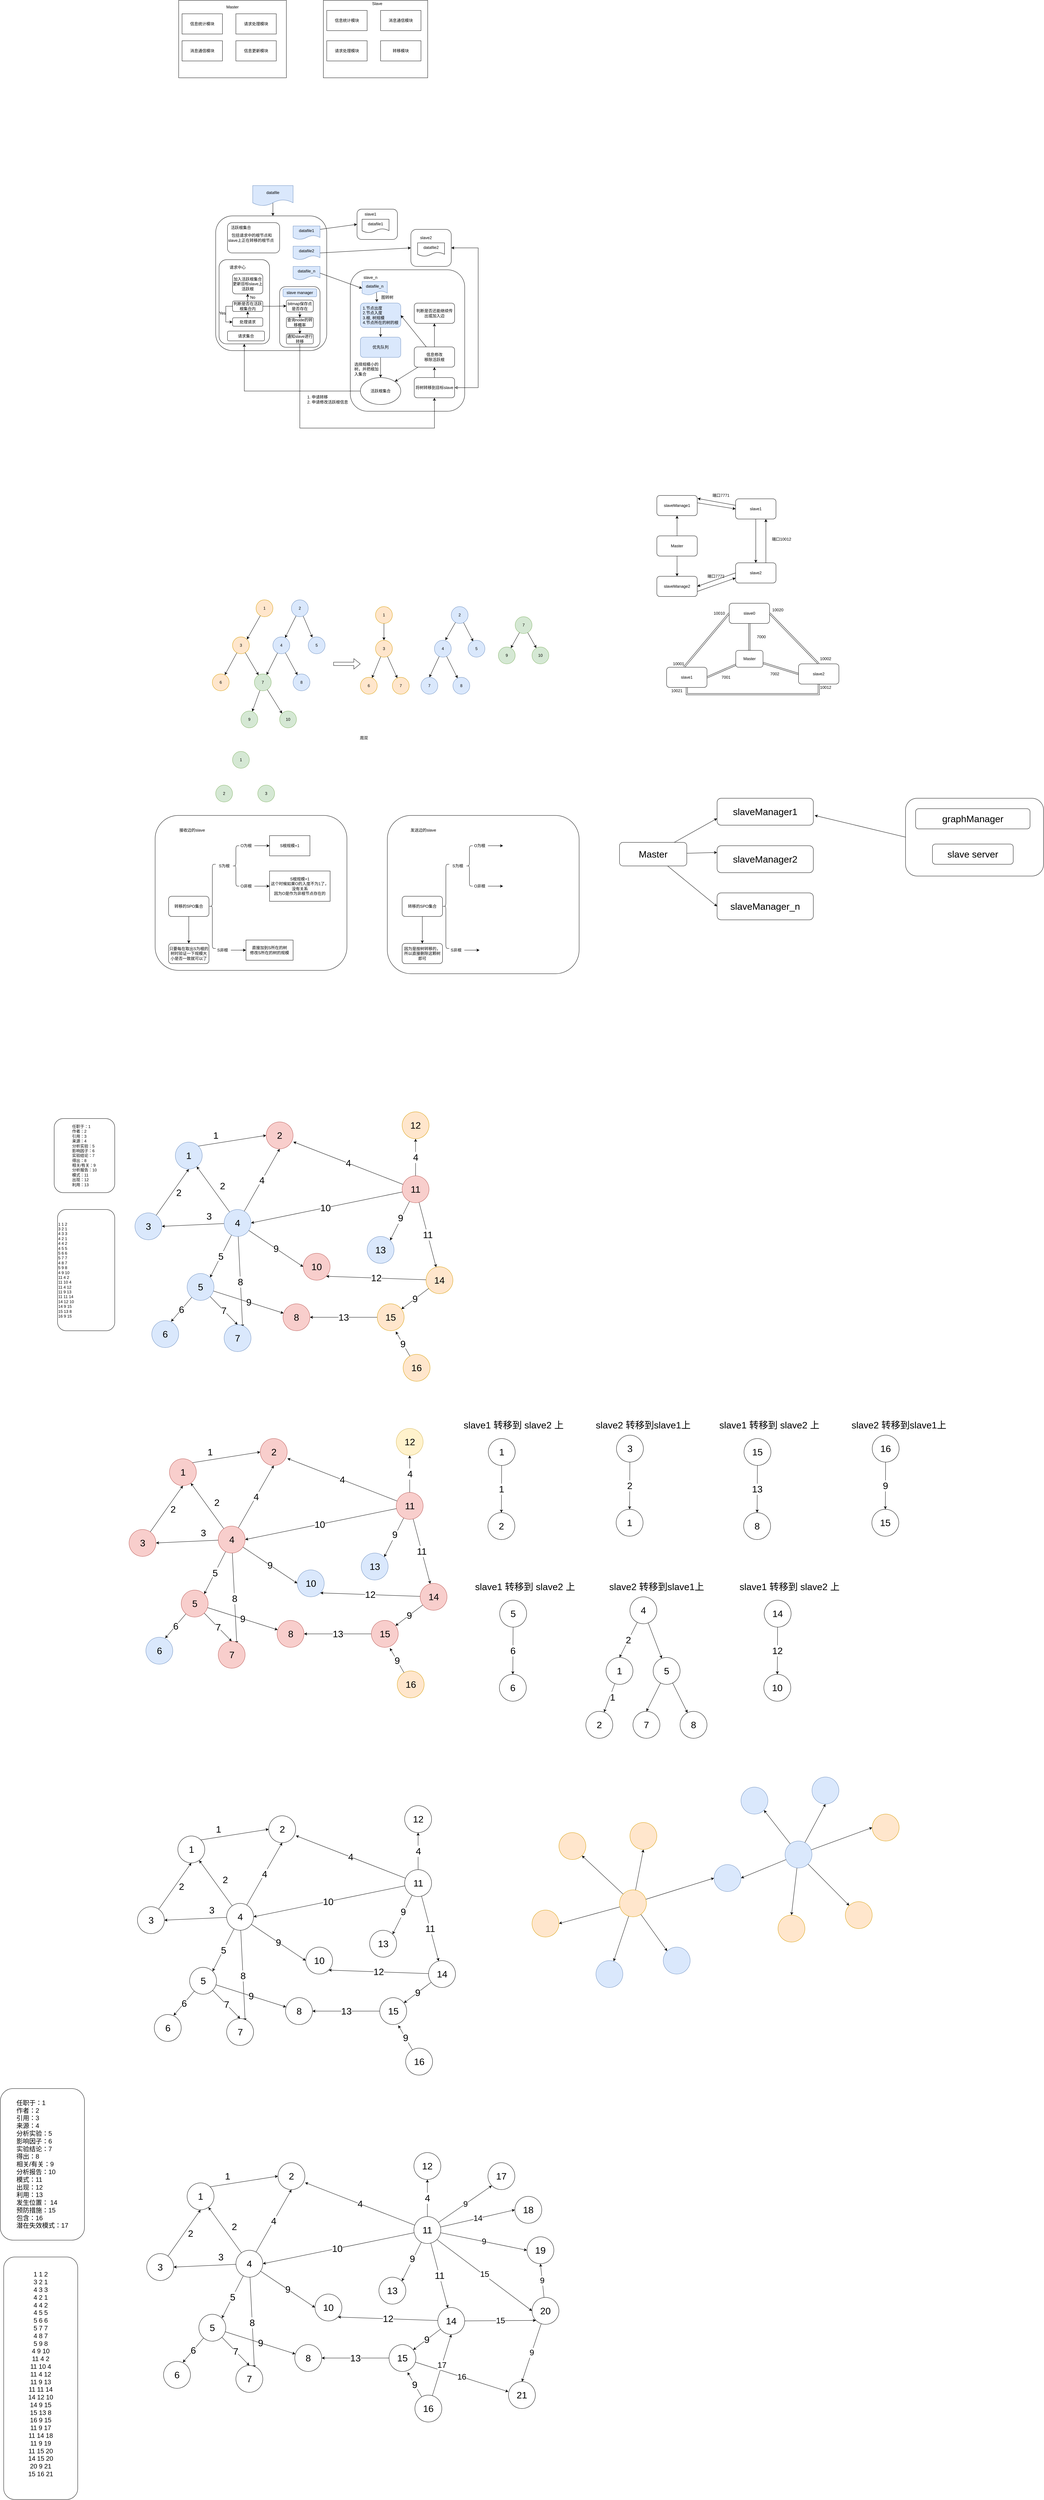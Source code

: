 <mxfile version="16.1.4" type="github">
  <diagram id="CnrGdjlpG-0PLHqotfFn" name="Page-1">
    <mxGraphModel dx="2622" dy="840" grid="1" gridSize="10" guides="1" tooltips="1" connect="1" arrows="1" fold="1" page="1" pageScale="1" pageWidth="827" pageHeight="1169" math="0" shadow="0">
      <root>
        <mxCell id="0" />
        <mxCell id="1" parent="0" />
        <mxCell id="g1QRkOlSLJRobrrcsTEr-57" value="" style="rounded=1;whiteSpace=wrap;html=1;" vertex="1" parent="1">
          <mxGeometry x="700" y="2500" width="570" height="470" as="geometry" />
        </mxCell>
        <mxCell id="g1QRkOlSLJRobrrcsTEr-56" value="" style="rounded=1;whiteSpace=wrap;html=1;" vertex="1" parent="1">
          <mxGeometry x="10" y="2500" width="570" height="460" as="geometry" />
        </mxCell>
        <mxCell id="zFU5oNDIlzZ2d6ieY4Zo-1" value="" style="rounded=0;whiteSpace=wrap;html=1;" parent="1" vertex="1">
          <mxGeometry x="80" y="80" width="320" height="230" as="geometry" />
        </mxCell>
        <mxCell id="zFU5oNDIlzZ2d6ieY4Zo-2" value="Master" style="text;html=1;strokeColor=none;fillColor=none;align=center;verticalAlign=middle;whiteSpace=wrap;rounded=0;" parent="1" vertex="1">
          <mxGeometry x="220" y="90" width="40" height="20" as="geometry" />
        </mxCell>
        <mxCell id="zFU5oNDIlzZ2d6ieY4Zo-3" value="" style="rounded=0;whiteSpace=wrap;html=1;" parent="1" vertex="1">
          <mxGeometry x="510" y="80" width="310" height="230" as="geometry" />
        </mxCell>
        <mxCell id="zFU5oNDIlzZ2d6ieY4Zo-4" value="Slave" style="text;html=1;strokeColor=none;fillColor=none;align=center;verticalAlign=middle;whiteSpace=wrap;rounded=0;" parent="1" vertex="1">
          <mxGeometry x="650" y="80" width="40" height="20" as="geometry" />
        </mxCell>
        <mxCell id="zFU5oNDIlzZ2d6ieY4Zo-5" value="信息统计模块" style="rounded=0;whiteSpace=wrap;html=1;" parent="1" vertex="1">
          <mxGeometry x="90" y="120" width="120" height="60" as="geometry" />
        </mxCell>
        <mxCell id="zFU5oNDIlzZ2d6ieY4Zo-6" value="请求处理模块" style="rounded=0;whiteSpace=wrap;html=1;" parent="1" vertex="1">
          <mxGeometry x="250" y="120" width="120" height="60" as="geometry" />
        </mxCell>
        <mxCell id="zFU5oNDIlzZ2d6ieY4Zo-7" value="消息通信模块" style="rounded=0;whiteSpace=wrap;html=1;" parent="1" vertex="1">
          <mxGeometry x="90" y="200" width="120" height="60" as="geometry" />
        </mxCell>
        <mxCell id="zFU5oNDIlzZ2d6ieY4Zo-8" value="信息更新模块" style="rounded=0;whiteSpace=wrap;html=1;" parent="1" vertex="1">
          <mxGeometry x="250" y="200" width="120" height="60" as="geometry" />
        </mxCell>
        <mxCell id="zFU5oNDIlzZ2d6ieY4Zo-9" value="信息统计模块" style="rounded=0;whiteSpace=wrap;html=1;" parent="1" vertex="1">
          <mxGeometry x="520" y="110" width="120" height="60" as="geometry" />
        </mxCell>
        <mxCell id="zFU5oNDIlzZ2d6ieY4Zo-10" value="消息通信模块" style="rounded=0;whiteSpace=wrap;html=1;" parent="1" vertex="1">
          <mxGeometry x="680" y="110" width="120" height="60" as="geometry" />
        </mxCell>
        <mxCell id="zFU5oNDIlzZ2d6ieY4Zo-11" value="请求处理模块" style="rounded=0;whiteSpace=wrap;html=1;" parent="1" vertex="1">
          <mxGeometry x="520" y="200" width="120" height="60" as="geometry" />
        </mxCell>
        <mxCell id="zFU5oNDIlzZ2d6ieY4Zo-12" value="转移模块" style="rounded=0;whiteSpace=wrap;html=1;" parent="1" vertex="1">
          <mxGeometry x="680" y="200" width="120" height="60" as="geometry" />
        </mxCell>
        <mxCell id="y5PRtlSAv2PTJu1oQnsw-1" value="" style="rounded=1;whiteSpace=wrap;html=1;" parent="1" vertex="1">
          <mxGeometry x="190" y="720" width="330" height="400" as="geometry" />
        </mxCell>
        <mxCell id="y5PRtlSAv2PTJu1oQnsw-4" style="edgeStyle=orthogonalEdgeStyle;rounded=0;orthogonalLoop=1;jettySize=auto;html=1;exitX=0.525;exitY=0.8;exitDx=0;exitDy=0;exitPerimeter=0;" parent="1" source="y5PRtlSAv2PTJu1oQnsw-3" target="y5PRtlSAv2PTJu1oQnsw-1" edge="1">
          <mxGeometry relative="1" as="geometry">
            <Array as="points">
              <mxPoint x="360" y="648" />
            </Array>
          </mxGeometry>
        </mxCell>
        <mxCell id="y5PRtlSAv2PTJu1oQnsw-3" value="datafile" style="shape=document;whiteSpace=wrap;html=1;boundedLbl=1;fillColor=#dae8fc;strokeColor=#6c8ebf;" parent="1" vertex="1">
          <mxGeometry x="300" y="630" width="120" height="60" as="geometry" />
        </mxCell>
        <mxCell id="y5PRtlSAv2PTJu1oQnsw-18" style="rounded=0;orthogonalLoop=1;jettySize=auto;html=1;exitX=1;exitY=0.25;exitDx=0;exitDy=0;entryX=0;entryY=0.5;entryDx=0;entryDy=0;" parent="1" source="y5PRtlSAv2PTJu1oQnsw-5" target="y5PRtlSAv2PTJu1oQnsw-9" edge="1">
          <mxGeometry relative="1" as="geometry" />
        </mxCell>
        <mxCell id="y5PRtlSAv2PTJu1oQnsw-5" value="datafile1" style="shape=document;whiteSpace=wrap;html=1;boundedLbl=1;fillColor=#dae8fc;strokeColor=#6c8ebf;" parent="1" vertex="1">
          <mxGeometry x="420" y="750" width="80" height="40" as="geometry" />
        </mxCell>
        <mxCell id="y5PRtlSAv2PTJu1oQnsw-19" style="edgeStyle=none;rounded=0;orthogonalLoop=1;jettySize=auto;html=1;exitX=1;exitY=0.5;exitDx=0;exitDy=0;entryX=0;entryY=0.5;entryDx=0;entryDy=0;" parent="1" source="y5PRtlSAv2PTJu1oQnsw-6" target="y5PRtlSAv2PTJu1oQnsw-11" edge="1">
          <mxGeometry relative="1" as="geometry" />
        </mxCell>
        <mxCell id="y5PRtlSAv2PTJu1oQnsw-6" value="datafile2" style="shape=document;whiteSpace=wrap;html=1;boundedLbl=1;fillColor=#dae8fc;strokeColor=#6c8ebf;" parent="1" vertex="1">
          <mxGeometry x="420" y="810" width="80" height="40" as="geometry" />
        </mxCell>
        <mxCell id="y5PRtlSAv2PTJu1oQnsw-7" value="datafile_n" style="shape=document;whiteSpace=wrap;html=1;boundedLbl=1;fillColor=#dae8fc;strokeColor=#6c8ebf;" parent="1" vertex="1">
          <mxGeometry x="420" y="870" width="80" height="40" as="geometry" />
        </mxCell>
        <mxCell id="y5PRtlSAv2PTJu1oQnsw-9" value="" style="rounded=1;whiteSpace=wrap;html=1;" parent="1" vertex="1">
          <mxGeometry x="610" y="700" width="120" height="90" as="geometry" />
        </mxCell>
        <mxCell id="y5PRtlSAv2PTJu1oQnsw-10" value="slave1" style="text;html=1;strokeColor=none;fillColor=none;align=center;verticalAlign=middle;whiteSpace=wrap;rounded=0;" parent="1" vertex="1">
          <mxGeometry x="620" y="700" width="60" height="30" as="geometry" />
        </mxCell>
        <mxCell id="y5PRtlSAv2PTJu1oQnsw-11" value="" style="rounded=1;whiteSpace=wrap;html=1;" parent="1" vertex="1">
          <mxGeometry x="770" y="760" width="120" height="110" as="geometry" />
        </mxCell>
        <mxCell id="y5PRtlSAv2PTJu1oQnsw-12" value="slave2" style="text;html=1;strokeColor=none;fillColor=none;align=center;verticalAlign=middle;whiteSpace=wrap;rounded=0;" parent="1" vertex="1">
          <mxGeometry x="785" y="770" width="60" height="30" as="geometry" />
        </mxCell>
        <mxCell id="y5PRtlSAv2PTJu1oQnsw-13" value="" style="rounded=1;whiteSpace=wrap;html=1;" parent="1" vertex="1">
          <mxGeometry x="590" y="880" width="340" height="420" as="geometry" />
        </mxCell>
        <mxCell id="y5PRtlSAv2PTJu1oQnsw-14" value="slave_n" style="text;html=1;strokeColor=none;fillColor=none;align=center;verticalAlign=middle;whiteSpace=wrap;rounded=0;" parent="1" vertex="1">
          <mxGeometry x="620" y="888" width="60" height="30" as="geometry" />
        </mxCell>
        <mxCell id="y5PRtlSAv2PTJu1oQnsw-15" value="datafile1" style="shape=document;whiteSpace=wrap;html=1;boundedLbl=1;" parent="1" vertex="1">
          <mxGeometry x="625" y="730" width="80" height="40" as="geometry" />
        </mxCell>
        <mxCell id="y5PRtlSAv2PTJu1oQnsw-16" value="datafile2" style="shape=document;whiteSpace=wrap;html=1;boundedLbl=1;" parent="1" vertex="1">
          <mxGeometry x="790" y="800" width="80" height="40" as="geometry" />
        </mxCell>
        <mxCell id="y5PRtlSAv2PTJu1oQnsw-22" style="edgeStyle=none;rounded=0;orthogonalLoop=1;jettySize=auto;html=1;entryX=0.408;entryY=-0.034;entryDx=0;entryDy=0;entryPerimeter=0;exitX=0.569;exitY=0.81;exitDx=0;exitDy=0;exitPerimeter=0;" parent="1" source="y5PRtlSAv2PTJu1oQnsw-17" target="y5PRtlSAv2PTJu1oQnsw-21" edge="1">
          <mxGeometry relative="1" as="geometry" />
        </mxCell>
        <mxCell id="y5PRtlSAv2PTJu1oQnsw-17" value="datafile_n" style="shape=document;whiteSpace=wrap;html=1;boundedLbl=1;fillColor=#dae8fc;strokeColor=#6c8ebf;" parent="1" vertex="1">
          <mxGeometry x="625" y="915" width="75" height="40" as="geometry" />
        </mxCell>
        <mxCell id="y5PRtlSAv2PTJu1oQnsw-29" style="edgeStyle=none;rounded=0;orthogonalLoop=1;jettySize=auto;html=1;entryX=0.5;entryY=0;entryDx=0;entryDy=0;" parent="1" source="y5PRtlSAv2PTJu1oQnsw-21" target="y5PRtlSAv2PTJu1oQnsw-28" edge="1">
          <mxGeometry relative="1" as="geometry" />
        </mxCell>
        <mxCell id="y5PRtlSAv2PTJu1oQnsw-21" value="&lt;div style=&quot;text-align: left&quot;&gt;&lt;span&gt;1.节点出度&lt;/span&gt;&lt;/div&gt;&lt;span&gt;&lt;div style=&quot;text-align: left&quot;&gt;&lt;span&gt;2.节点入度&lt;/span&gt;&lt;/div&gt;&lt;/span&gt;&lt;div style=&quot;text-align: left&quot;&gt;&lt;span&gt;3.根, 树规模&lt;/span&gt;&lt;/div&gt;&lt;div style=&quot;text-align: left&quot;&gt;&lt;span&gt;4.节点所在的树的根&lt;/span&gt;&lt;/div&gt;" style="rounded=1;whiteSpace=wrap;html=1;fillColor=#dae8fc;strokeColor=#6c8ebf;" parent="1" vertex="1">
          <mxGeometry x="620" y="978.75" width="120" height="72.5" as="geometry" />
        </mxCell>
        <mxCell id="y5PRtlSAv2PTJu1oQnsw-23" value="图转树" style="text;html=1;strokeColor=none;fillColor=none;align=center;verticalAlign=middle;whiteSpace=wrap;rounded=0;" parent="1" vertex="1">
          <mxGeometry x="670" y="946.5" width="60" height="30" as="geometry" />
        </mxCell>
        <mxCell id="y5PRtlSAv2PTJu1oQnsw-37" style="edgeStyle=orthogonalEdgeStyle;rounded=0;orthogonalLoop=1;jettySize=auto;html=1;entryX=0.5;entryY=1;entryDx=0;entryDy=0;" parent="1" source="y5PRtlSAv2PTJu1oQnsw-26" target="y5PRtlSAv2PTJu1oQnsw-34" edge="1">
          <mxGeometry relative="1" as="geometry" />
        </mxCell>
        <mxCell id="y5PRtlSAv2PTJu1oQnsw-26" value="活跃根集合" style="ellipse;whiteSpace=wrap;html=1;" parent="1" vertex="1">
          <mxGeometry x="620" y="1200" width="120" height="80" as="geometry" />
        </mxCell>
        <mxCell id="y5PRtlSAv2PTJu1oQnsw-31" style="edgeStyle=orthogonalEdgeStyle;rounded=0;orthogonalLoop=1;jettySize=auto;html=1;entryX=0.5;entryY=0;entryDx=0;entryDy=0;exitX=0.5;exitY=1;exitDx=0;exitDy=0;" parent="1" source="y5PRtlSAv2PTJu1oQnsw-28" target="y5PRtlSAv2PTJu1oQnsw-26" edge="1">
          <mxGeometry relative="1" as="geometry" />
        </mxCell>
        <mxCell id="y5PRtlSAv2PTJu1oQnsw-28" value="优先队列" style="rounded=1;whiteSpace=wrap;html=1;fillColor=#dae8fc;strokeColor=#6c8ebf;" parent="1" vertex="1">
          <mxGeometry x="620" y="1080" width="120" height="60" as="geometry" />
        </mxCell>
        <mxCell id="y5PRtlSAv2PTJu1oQnsw-32" value="选择规模小的树，并把根加入集合" style="text;html=1;strokeColor=none;fillColor=none;align=left;verticalAlign=middle;whiteSpace=wrap;rounded=0;" parent="1" vertex="1">
          <mxGeometry x="600" y="1160" width="80" height="30" as="geometry" />
        </mxCell>
        <mxCell id="y5PRtlSAv2PTJu1oQnsw-20" style="edgeStyle=none;rounded=0;orthogonalLoop=1;jettySize=auto;html=1;exitX=1;exitY=0.5;exitDx=0;exitDy=0;entryX=0;entryY=0.5;entryDx=0;entryDy=0;" parent="1" source="y5PRtlSAv2PTJu1oQnsw-7" target="y5PRtlSAv2PTJu1oQnsw-17" edge="1">
          <mxGeometry relative="1" as="geometry" />
        </mxCell>
        <mxCell id="y5PRtlSAv2PTJu1oQnsw-34" value="" style="rounded=1;whiteSpace=wrap;html=1;" parent="1" vertex="1">
          <mxGeometry x="200" y="850" width="150" height="250" as="geometry" />
        </mxCell>
        <mxCell id="y5PRtlSAv2PTJu1oQnsw-35" value="请求中心" style="text;html=1;strokeColor=none;fillColor=none;align=center;verticalAlign=middle;whiteSpace=wrap;rounded=0;" parent="1" vertex="1">
          <mxGeometry x="225" y="858" width="60" height="30" as="geometry" />
        </mxCell>
        <mxCell id="y5PRtlSAv2PTJu1oQnsw-38" value="1. 申请转移&lt;br&gt;2. 申请修改活跃根信息" style="text;html=1;strokeColor=none;fillColor=none;align=left;verticalAlign=middle;whiteSpace=wrap;rounded=0;" parent="1" vertex="1">
          <mxGeometry x="460" y="1250" width="130" height="30" as="geometry" />
        </mxCell>
        <mxCell id="y5PRtlSAv2PTJu1oQnsw-47" style="edgeStyle=orthogonalEdgeStyle;rounded=0;orthogonalLoop=1;jettySize=auto;html=1;entryX=0.5;entryY=1;entryDx=0;entryDy=0;" parent="1" source="y5PRtlSAv2PTJu1oQnsw-39" target="y5PRtlSAv2PTJu1oQnsw-44" edge="1">
          <mxGeometry relative="1" as="geometry" />
        </mxCell>
        <mxCell id="y5PRtlSAv2PTJu1oQnsw-39" value="处理请求" style="rounded=1;whiteSpace=wrap;html=1;" parent="1" vertex="1">
          <mxGeometry x="240" y="1022.5" width="90" height="25" as="geometry" />
        </mxCell>
        <mxCell id="y5PRtlSAv2PTJu1oQnsw-40" value="&amp;nbsp; &amp;nbsp;包括请求中的根节点和slave上正在转移的根节点" style="rounded=1;whiteSpace=wrap;html=1;align=left;" parent="1" vertex="1">
          <mxGeometry x="225" y="740" width="155" height="90" as="geometry" />
        </mxCell>
        <mxCell id="y5PRtlSAv2PTJu1oQnsw-42" value="" style="rounded=1;whiteSpace=wrap;html=1;" parent="1" vertex="1">
          <mxGeometry x="380" y="930" width="120" height="180" as="geometry" />
        </mxCell>
        <mxCell id="y5PRtlSAv2PTJu1oQnsw-43" value="slave manager" style="rounded=1;whiteSpace=wrap;html=1;fillColor=#dae8fc;strokeColor=#6c8ebf;" parent="1" vertex="1">
          <mxGeometry x="390" y="936.5" width="100" height="23.5" as="geometry" />
        </mxCell>
        <mxCell id="y5PRtlSAv2PTJu1oQnsw-48" style="edgeStyle=orthogonalEdgeStyle;rounded=0;orthogonalLoop=1;jettySize=auto;html=1;entryX=0;entryY=0.5;entryDx=0;entryDy=0;" parent="1" source="y5PRtlSAv2PTJu1oQnsw-44" target="y5PRtlSAv2PTJu1oQnsw-61" edge="1">
          <mxGeometry relative="1" as="geometry" />
        </mxCell>
        <mxCell id="y5PRtlSAv2PTJu1oQnsw-53" style="edgeStyle=orthogonalEdgeStyle;rounded=0;orthogonalLoop=1;jettySize=auto;html=1;" parent="1" source="y5PRtlSAv2PTJu1oQnsw-44" target="y5PRtlSAv2PTJu1oQnsw-51" edge="1">
          <mxGeometry relative="1" as="geometry" />
        </mxCell>
        <mxCell id="y5PRtlSAv2PTJu1oQnsw-55" style="edgeStyle=orthogonalEdgeStyle;rounded=0;orthogonalLoop=1;jettySize=auto;html=1;entryX=0;entryY=0.5;entryDx=0;entryDy=0;" parent="1" source="y5PRtlSAv2PTJu1oQnsw-44" target="y5PRtlSAv2PTJu1oQnsw-39" edge="1">
          <mxGeometry relative="1" as="geometry">
            <Array as="points">
              <mxPoint x="220" y="988.5" />
              <mxPoint x="220" y="1035.5" />
            </Array>
          </mxGeometry>
        </mxCell>
        <mxCell id="y5PRtlSAv2PTJu1oQnsw-44" value="判断是否在活跃根集合内" style="rounded=1;whiteSpace=wrap;html=1;" parent="1" vertex="1">
          <mxGeometry x="240" y="972.75" width="90" height="31" as="geometry" />
        </mxCell>
        <mxCell id="y5PRtlSAv2PTJu1oQnsw-45" value="活跃根集合" style="text;html=1;strokeColor=none;fillColor=none;align=center;verticalAlign=middle;whiteSpace=wrap;rounded=0;" parent="1" vertex="1">
          <mxGeometry x="225" y="740" width="80" height="30" as="geometry" />
        </mxCell>
        <mxCell id="y5PRtlSAv2PTJu1oQnsw-63" style="edgeStyle=orthogonalEdgeStyle;rounded=0;orthogonalLoop=1;jettySize=auto;html=1;entryX=0.5;entryY=0;entryDx=0;entryDy=0;" parent="1" source="y5PRtlSAv2PTJu1oQnsw-49" target="y5PRtlSAv2PTJu1oQnsw-60" edge="1">
          <mxGeometry relative="1" as="geometry" />
        </mxCell>
        <mxCell id="y5PRtlSAv2PTJu1oQnsw-49" value="查询node的转移概率" style="rounded=1;whiteSpace=wrap;html=1;" parent="1" vertex="1">
          <mxGeometry x="400" y="1021.25" width="80" height="30" as="geometry" />
        </mxCell>
        <mxCell id="y5PRtlSAv2PTJu1oQnsw-51" value="加入活跃根集合&lt;br&gt;更新目标slave上活跃根" style="rounded=1;whiteSpace=wrap;html=1;" parent="1" vertex="1">
          <mxGeometry x="240" y="892.5" width="90" height="59" as="geometry" />
        </mxCell>
        <mxCell id="y5PRtlSAv2PTJu1oQnsw-56" value="Yes" style="text;html=1;strokeColor=none;fillColor=none;align=center;verticalAlign=middle;whiteSpace=wrap;rounded=0;" parent="1" vertex="1">
          <mxGeometry x="200" y="1003.75" width="20" height="10" as="geometry" />
        </mxCell>
        <mxCell id="y5PRtlSAv2PTJu1oQnsw-59" value="No" style="text;html=1;strokeColor=none;fillColor=none;align=center;verticalAlign=middle;whiteSpace=wrap;rounded=0;" parent="1" vertex="1">
          <mxGeometry x="285" y="951.5" width="30" height="20" as="geometry" />
        </mxCell>
        <mxCell id="y5PRtlSAv2PTJu1oQnsw-65" style="edgeStyle=orthogonalEdgeStyle;rounded=0;orthogonalLoop=1;jettySize=auto;html=1;entryX=0.5;entryY=1;entryDx=0;entryDy=0;" parent="1" source="y5PRtlSAv2PTJu1oQnsw-60" target="y5PRtlSAv2PTJu1oQnsw-64" edge="1">
          <mxGeometry relative="1" as="geometry">
            <Array as="points">
              <mxPoint x="440" y="1350" />
              <mxPoint x="840" y="1350" />
            </Array>
          </mxGeometry>
        </mxCell>
        <mxCell id="y5PRtlSAv2PTJu1oQnsw-60" value="通知slave进行转移" style="rounded=1;whiteSpace=wrap;html=1;" parent="1" vertex="1">
          <mxGeometry x="400" y="1070" width="80" height="30" as="geometry" />
        </mxCell>
        <mxCell id="y5PRtlSAv2PTJu1oQnsw-62" style="edgeStyle=orthogonalEdgeStyle;rounded=0;orthogonalLoop=1;jettySize=auto;html=1;entryX=0.5;entryY=0;entryDx=0;entryDy=0;" parent="1" source="y5PRtlSAv2PTJu1oQnsw-61" target="y5PRtlSAv2PTJu1oQnsw-49" edge="1">
          <mxGeometry relative="1" as="geometry" />
        </mxCell>
        <mxCell id="y5PRtlSAv2PTJu1oQnsw-61" value="bitmap保存点是否存在" style="rounded=1;whiteSpace=wrap;html=1;" parent="1" vertex="1">
          <mxGeometry x="400" y="970" width="80" height="35" as="geometry" />
        </mxCell>
        <mxCell id="y5PRtlSAv2PTJu1oQnsw-71" style="edgeStyle=orthogonalEdgeStyle;rounded=0;orthogonalLoop=1;jettySize=auto;html=1;entryX=0.5;entryY=1;entryDx=0;entryDy=0;" parent="1" source="y5PRtlSAv2PTJu1oQnsw-64" target="y5PRtlSAv2PTJu1oQnsw-68" edge="1">
          <mxGeometry relative="1" as="geometry" />
        </mxCell>
        <mxCell id="y5PRtlSAv2PTJu1oQnsw-125" style="edgeStyle=orthogonalEdgeStyle;rounded=0;orthogonalLoop=1;jettySize=auto;html=1;entryX=1;entryY=0.5;entryDx=0;entryDy=0;startArrow=classic;startFill=0;" parent="1" source="y5PRtlSAv2PTJu1oQnsw-64" target="y5PRtlSAv2PTJu1oQnsw-11" edge="1">
          <mxGeometry relative="1" as="geometry">
            <Array as="points">
              <mxPoint x="970" y="1230" />
              <mxPoint x="970" y="815" />
            </Array>
          </mxGeometry>
        </mxCell>
        <mxCell id="y5PRtlSAv2PTJu1oQnsw-64" value="将树转移到目标slave" style="rounded=1;whiteSpace=wrap;html=1;" parent="1" vertex="1">
          <mxGeometry x="780" y="1200" width="120" height="60" as="geometry" />
        </mxCell>
        <mxCell id="y5PRtlSAv2PTJu1oQnsw-72" style="rounded=0;orthogonalLoop=1;jettySize=auto;html=1;entryX=1;entryY=0.5;entryDx=0;entryDy=0;" parent="1" source="y5PRtlSAv2PTJu1oQnsw-68" target="y5PRtlSAv2PTJu1oQnsw-21" edge="1">
          <mxGeometry relative="1" as="geometry" />
        </mxCell>
        <mxCell id="y5PRtlSAv2PTJu1oQnsw-73" style="edgeStyle=none;rounded=0;orthogonalLoop=1;jettySize=auto;html=1;entryX=1;entryY=0;entryDx=0;entryDy=0;" parent="1" source="y5PRtlSAv2PTJu1oQnsw-68" target="y5PRtlSAv2PTJu1oQnsw-26" edge="1">
          <mxGeometry relative="1" as="geometry" />
        </mxCell>
        <mxCell id="y5PRtlSAv2PTJu1oQnsw-79" style="edgeStyle=none;rounded=0;orthogonalLoop=1;jettySize=auto;html=1;entryX=0.5;entryY=1;entryDx=0;entryDy=0;" parent="1" source="y5PRtlSAv2PTJu1oQnsw-68" target="y5PRtlSAv2PTJu1oQnsw-74" edge="1">
          <mxGeometry relative="1" as="geometry" />
        </mxCell>
        <mxCell id="y5PRtlSAv2PTJu1oQnsw-68" value="信息修改&lt;br&gt;移除活跃根" style="rounded=1;whiteSpace=wrap;html=1;" parent="1" vertex="1">
          <mxGeometry x="780" y="1109" width="120" height="60" as="geometry" />
        </mxCell>
        <mxCell id="y5PRtlSAv2PTJu1oQnsw-74" value="判断是否还能继续传出或加入边" style="rounded=1;whiteSpace=wrap;html=1;" parent="1" vertex="1">
          <mxGeometry x="780" y="979" width="120" height="60" as="geometry" />
        </mxCell>
        <mxCell id="y5PRtlSAv2PTJu1oQnsw-75" value="请求集合" style="rounded=1;whiteSpace=wrap;html=1;" parent="1" vertex="1">
          <mxGeometry x="225" y="1062" width="110" height="29" as="geometry" />
        </mxCell>
        <mxCell id="y5PRtlSAv2PTJu1oQnsw-83" value="6" style="ellipse;whiteSpace=wrap;html=1;aspect=fixed;fillColor=#ffe6cc;strokeColor=#d79b00;" parent="1" vertex="1">
          <mxGeometry x="620" y="2090" width="50" height="50" as="geometry" />
        </mxCell>
        <mxCell id="y5PRtlSAv2PTJu1oQnsw-84" value="10" style="ellipse;whiteSpace=wrap;html=1;aspect=fixed;fillColor=#d5e8d4;strokeColor=#82b366;" parent="1" vertex="1">
          <mxGeometry x="380" y="2190" width="50" height="50" as="geometry" />
        </mxCell>
        <mxCell id="y5PRtlSAv2PTJu1oQnsw-85" value="9" style="ellipse;whiteSpace=wrap;html=1;aspect=fixed;fillColor=#d5e8d4;strokeColor=#82b366;" parent="1" vertex="1">
          <mxGeometry x="265" y="2190" width="50" height="50" as="geometry" />
        </mxCell>
        <mxCell id="y5PRtlSAv2PTJu1oQnsw-86" value="7" style="ellipse;whiteSpace=wrap;html=1;aspect=fixed;fillColor=#ffe6cc;strokeColor=#d79b00;" parent="1" vertex="1">
          <mxGeometry x="715" y="2090" width="50" height="50" as="geometry" />
        </mxCell>
        <mxCell id="y5PRtlSAv2PTJu1oQnsw-108" style="edgeStyle=none;rounded=0;orthogonalLoop=1;jettySize=auto;html=1;" parent="1" source="y5PRtlSAv2PTJu1oQnsw-87" target="y5PRtlSAv2PTJu1oQnsw-83" edge="1">
          <mxGeometry relative="1" as="geometry" />
        </mxCell>
        <mxCell id="y5PRtlSAv2PTJu1oQnsw-109" style="edgeStyle=none;rounded=0;orthogonalLoop=1;jettySize=auto;html=1;" parent="1" source="y5PRtlSAv2PTJu1oQnsw-87" target="y5PRtlSAv2PTJu1oQnsw-86" edge="1">
          <mxGeometry relative="1" as="geometry" />
        </mxCell>
        <mxCell id="y5PRtlSAv2PTJu1oQnsw-87" value="3" style="ellipse;whiteSpace=wrap;html=1;aspect=fixed;fillColor=#ffe6cc;strokeColor=#d79b00;" parent="1" vertex="1">
          <mxGeometry x="665" y="1980" width="50" height="50" as="geometry" />
        </mxCell>
        <mxCell id="y5PRtlSAv2PTJu1oQnsw-107" style="edgeStyle=none;rounded=0;orthogonalLoop=1;jettySize=auto;html=1;entryX=0.5;entryY=0;entryDx=0;entryDy=0;" parent="1" source="y5PRtlSAv2PTJu1oQnsw-88" target="y5PRtlSAv2PTJu1oQnsw-87" edge="1">
          <mxGeometry relative="1" as="geometry" />
        </mxCell>
        <mxCell id="y5PRtlSAv2PTJu1oQnsw-88" value="1" style="ellipse;whiteSpace=wrap;html=1;aspect=fixed;fillColor=#ffe6cc;strokeColor=#d79b00;" parent="1" vertex="1">
          <mxGeometry x="665" y="1880" width="50" height="50" as="geometry" />
        </mxCell>
        <mxCell id="y5PRtlSAv2PTJu1oQnsw-89" value="5" style="ellipse;whiteSpace=wrap;html=1;aspect=fixed;fillColor=#dae8fc;strokeColor=#6c8ebf;" parent="1" vertex="1">
          <mxGeometry x="465" y="1970" width="50" height="50" as="geometry" />
        </mxCell>
        <mxCell id="y5PRtlSAv2PTJu1oQnsw-90" value="6" style="ellipse;whiteSpace=wrap;html=1;aspect=fixed;fillColor=#ffe6cc;strokeColor=#d79b00;" parent="1" vertex="1">
          <mxGeometry x="180" y="2080" width="50" height="50" as="geometry" />
        </mxCell>
        <mxCell id="y5PRtlSAv2PTJu1oQnsw-91" value="8" style="ellipse;whiteSpace=wrap;html=1;aspect=fixed;fillColor=#dae8fc;strokeColor=#6c8ebf;" parent="1" vertex="1">
          <mxGeometry x="420" y="2080" width="50" height="50" as="geometry" />
        </mxCell>
        <mxCell id="y5PRtlSAv2PTJu1oQnsw-104" style="edgeStyle=none;rounded=0;orthogonalLoop=1;jettySize=auto;html=1;" parent="1" source="y5PRtlSAv2PTJu1oQnsw-92" target="y5PRtlSAv2PTJu1oQnsw-85" edge="1">
          <mxGeometry relative="1" as="geometry" />
        </mxCell>
        <mxCell id="y5PRtlSAv2PTJu1oQnsw-105" style="edgeStyle=none;rounded=0;orthogonalLoop=1;jettySize=auto;html=1;entryX=0;entryY=0;entryDx=0;entryDy=0;" parent="1" source="y5PRtlSAv2PTJu1oQnsw-92" target="y5PRtlSAv2PTJu1oQnsw-84" edge="1">
          <mxGeometry relative="1" as="geometry" />
        </mxCell>
        <mxCell id="y5PRtlSAv2PTJu1oQnsw-92" value="7" style="ellipse;whiteSpace=wrap;html=1;aspect=fixed;fillColor=#d5e8d4;strokeColor=#82b366;" parent="1" vertex="1">
          <mxGeometry x="305" y="2080" width="50" height="50" as="geometry" />
        </mxCell>
        <mxCell id="y5PRtlSAv2PTJu1oQnsw-102" style="edgeStyle=none;rounded=0;orthogonalLoop=1;jettySize=auto;html=1;" parent="1" source="y5PRtlSAv2PTJu1oQnsw-93" target="y5PRtlSAv2PTJu1oQnsw-92" edge="1">
          <mxGeometry relative="1" as="geometry" />
        </mxCell>
        <mxCell id="y5PRtlSAv2PTJu1oQnsw-103" style="edgeStyle=none;rounded=0;orthogonalLoop=1;jettySize=auto;html=1;" parent="1" source="y5PRtlSAv2PTJu1oQnsw-93" target="y5PRtlSAv2PTJu1oQnsw-91" edge="1">
          <mxGeometry relative="1" as="geometry" />
        </mxCell>
        <mxCell id="y5PRtlSAv2PTJu1oQnsw-93" value="4" style="ellipse;whiteSpace=wrap;html=1;aspect=fixed;fillColor=#dae8fc;strokeColor=#6c8ebf;" parent="1" vertex="1">
          <mxGeometry x="360" y="1970" width="50" height="50" as="geometry" />
        </mxCell>
        <mxCell id="y5PRtlSAv2PTJu1oQnsw-100" style="edgeStyle=none;rounded=0;orthogonalLoop=1;jettySize=auto;html=1;" parent="1" source="y5PRtlSAv2PTJu1oQnsw-94" target="y5PRtlSAv2PTJu1oQnsw-90" edge="1">
          <mxGeometry relative="1" as="geometry" />
        </mxCell>
        <mxCell id="y5PRtlSAv2PTJu1oQnsw-101" style="edgeStyle=none;rounded=0;orthogonalLoop=1;jettySize=auto;html=1;" parent="1" source="y5PRtlSAv2PTJu1oQnsw-94" target="y5PRtlSAv2PTJu1oQnsw-92" edge="1">
          <mxGeometry relative="1" as="geometry" />
        </mxCell>
        <mxCell id="y5PRtlSAv2PTJu1oQnsw-94" value="3" style="ellipse;whiteSpace=wrap;html=1;aspect=fixed;fillColor=#ffe6cc;strokeColor=#d79b00;" parent="1" vertex="1">
          <mxGeometry x="240" y="1970" width="50" height="50" as="geometry" />
        </mxCell>
        <mxCell id="y5PRtlSAv2PTJu1oQnsw-99" style="edgeStyle=none;rounded=0;orthogonalLoop=1;jettySize=auto;html=1;" parent="1" source="y5PRtlSAv2PTJu1oQnsw-95" target="y5PRtlSAv2PTJu1oQnsw-93" edge="1">
          <mxGeometry relative="1" as="geometry" />
        </mxCell>
        <mxCell id="y5PRtlSAv2PTJu1oQnsw-106" style="edgeStyle=none;rounded=0;orthogonalLoop=1;jettySize=auto;html=1;entryX=0.245;entryY=0.035;entryDx=0;entryDy=0;entryPerimeter=0;" parent="1" source="y5PRtlSAv2PTJu1oQnsw-95" target="y5PRtlSAv2PTJu1oQnsw-89" edge="1">
          <mxGeometry relative="1" as="geometry" />
        </mxCell>
        <mxCell id="y5PRtlSAv2PTJu1oQnsw-95" value="2" style="ellipse;whiteSpace=wrap;html=1;aspect=fixed;fillColor=#dae8fc;strokeColor=#6c8ebf;" parent="1" vertex="1">
          <mxGeometry x="415" y="1860" width="50" height="50" as="geometry" />
        </mxCell>
        <mxCell id="y5PRtlSAv2PTJu1oQnsw-97" style="edgeStyle=none;rounded=0;orthogonalLoop=1;jettySize=auto;html=1;entryX=1;entryY=0;entryDx=0;entryDy=0;" parent="1" source="y5PRtlSAv2PTJu1oQnsw-96" target="y5PRtlSAv2PTJu1oQnsw-94" edge="1">
          <mxGeometry relative="1" as="geometry" />
        </mxCell>
        <mxCell id="y5PRtlSAv2PTJu1oQnsw-96" value="1" style="ellipse;whiteSpace=wrap;html=1;aspect=fixed;fillColor=#ffe6cc;strokeColor=#d79b00;" parent="1" vertex="1">
          <mxGeometry x="310" y="1860" width="50" height="50" as="geometry" />
        </mxCell>
        <mxCell id="y5PRtlSAv2PTJu1oQnsw-117" style="edgeStyle=none;rounded=0;orthogonalLoop=1;jettySize=auto;html=1;entryX=0.5;entryY=0;entryDx=0;entryDy=0;" parent="1" source="y5PRtlSAv2PTJu1oQnsw-110" target="y5PRtlSAv2PTJu1oQnsw-114" edge="1">
          <mxGeometry relative="1" as="geometry" />
        </mxCell>
        <mxCell id="y5PRtlSAv2PTJu1oQnsw-118" style="edgeStyle=none;rounded=0;orthogonalLoop=1;jettySize=auto;html=1;" parent="1" source="y5PRtlSAv2PTJu1oQnsw-110" target="y5PRtlSAv2PTJu1oQnsw-111" edge="1">
          <mxGeometry relative="1" as="geometry" />
        </mxCell>
        <mxCell id="y5PRtlSAv2PTJu1oQnsw-110" value="4" style="ellipse;whiteSpace=wrap;html=1;aspect=fixed;fillColor=#dae8fc;strokeColor=#6c8ebf;" parent="1" vertex="1">
          <mxGeometry x="840" y="1980" width="50" height="50" as="geometry" />
        </mxCell>
        <mxCell id="y5PRtlSAv2PTJu1oQnsw-111" value="8" style="ellipse;whiteSpace=wrap;html=1;aspect=fixed;fillColor=#dae8fc;strokeColor=#6c8ebf;" parent="1" vertex="1">
          <mxGeometry x="895" y="2090" width="50" height="50" as="geometry" />
        </mxCell>
        <mxCell id="y5PRtlSAv2PTJu1oQnsw-115" style="edgeStyle=none;rounded=0;orthogonalLoop=1;jettySize=auto;html=1;entryX=0.65;entryY=-0.005;entryDx=0;entryDy=0;entryPerimeter=0;" parent="1" source="y5PRtlSAv2PTJu1oQnsw-112" target="y5PRtlSAv2PTJu1oQnsw-110" edge="1">
          <mxGeometry relative="1" as="geometry" />
        </mxCell>
        <mxCell id="y5PRtlSAv2PTJu1oQnsw-116" style="edgeStyle=none;rounded=0;orthogonalLoop=1;jettySize=auto;html=1;entryX=0.303;entryY=0.064;entryDx=0;entryDy=0;entryPerimeter=0;" parent="1" source="y5PRtlSAv2PTJu1oQnsw-112" target="y5PRtlSAv2PTJu1oQnsw-113" edge="1">
          <mxGeometry relative="1" as="geometry" />
        </mxCell>
        <mxCell id="y5PRtlSAv2PTJu1oQnsw-112" value="2" style="ellipse;whiteSpace=wrap;html=1;aspect=fixed;fillColor=#dae8fc;strokeColor=#6c8ebf;" parent="1" vertex="1">
          <mxGeometry x="890" y="1880" width="50" height="50" as="geometry" />
        </mxCell>
        <mxCell id="y5PRtlSAv2PTJu1oQnsw-113" value="5" style="ellipse;whiteSpace=wrap;html=1;aspect=fixed;fillColor=#dae8fc;strokeColor=#6c8ebf;" parent="1" vertex="1">
          <mxGeometry x="940" y="1980" width="50" height="50" as="geometry" />
        </mxCell>
        <mxCell id="y5PRtlSAv2PTJu1oQnsw-114" value="7" style="ellipse;whiteSpace=wrap;html=1;aspect=fixed;fillColor=#dae8fc;strokeColor=#6c8ebf;" parent="1" vertex="1">
          <mxGeometry x="800" y="2090" width="50" height="50" as="geometry" />
        </mxCell>
        <mxCell id="y5PRtlSAv2PTJu1oQnsw-122" style="edgeStyle=none;rounded=0;orthogonalLoop=1;jettySize=auto;html=1;" parent="1" source="y5PRtlSAv2PTJu1oQnsw-119" target="y5PRtlSAv2PTJu1oQnsw-120" edge="1">
          <mxGeometry relative="1" as="geometry" />
        </mxCell>
        <mxCell id="y5PRtlSAv2PTJu1oQnsw-123" style="edgeStyle=none;rounded=0;orthogonalLoop=1;jettySize=auto;html=1;" parent="1" source="y5PRtlSAv2PTJu1oQnsw-119" target="y5PRtlSAv2PTJu1oQnsw-121" edge="1">
          <mxGeometry relative="1" as="geometry" />
        </mxCell>
        <mxCell id="y5PRtlSAv2PTJu1oQnsw-119" value="7" style="ellipse;whiteSpace=wrap;html=1;aspect=fixed;fillColor=#d5e8d4;strokeColor=#82b366;" parent="1" vertex="1">
          <mxGeometry x="1080" y="1910" width="50" height="50" as="geometry" />
        </mxCell>
        <mxCell id="y5PRtlSAv2PTJu1oQnsw-120" value="9" style="ellipse;whiteSpace=wrap;html=1;aspect=fixed;fillColor=#d5e8d4;strokeColor=#82b366;" parent="1" vertex="1">
          <mxGeometry x="1030" y="2000" width="50" height="50" as="geometry" />
        </mxCell>
        <mxCell id="y5PRtlSAv2PTJu1oQnsw-121" value="10" style="ellipse;whiteSpace=wrap;html=1;aspect=fixed;fillColor=#d5e8d4;strokeColor=#82b366;" parent="1" vertex="1">
          <mxGeometry x="1130" y="2000" width="50" height="50" as="geometry" />
        </mxCell>
        <mxCell id="y5PRtlSAv2PTJu1oQnsw-124" value="" style="shape=flexArrow;endArrow=classic;html=1;rounded=0;" parent="1" edge="1">
          <mxGeometry width="50" height="50" relative="1" as="geometry">
            <mxPoint x="540" y="2050" as="sourcePoint" />
            <mxPoint x="620" y="2050" as="targetPoint" />
          </mxGeometry>
        </mxCell>
        <mxCell id="d6v1-Cpk0N6mENJpjrq7-2" value="1" style="ellipse;whiteSpace=wrap;html=1;aspect=fixed;fillColor=#d5e8d4;strokeColor=#82b366;" parent="1" vertex="1">
          <mxGeometry x="240" y="2310" width="50" height="50" as="geometry" />
        </mxCell>
        <mxCell id="d6v1-Cpk0N6mENJpjrq7-3" value="2" style="ellipse;whiteSpace=wrap;html=1;aspect=fixed;fillColor=#d5e8d4;strokeColor=#82b366;" parent="1" vertex="1">
          <mxGeometry x="190" y="2410" width="50" height="50" as="geometry" />
        </mxCell>
        <mxCell id="d6v1-Cpk0N6mENJpjrq7-4" value="3" style="ellipse;whiteSpace=wrap;html=1;aspect=fixed;fillColor=#d5e8d4;strokeColor=#82b366;" parent="1" vertex="1">
          <mxGeometry x="315" y="2410" width="50" height="50" as="geometry" />
        </mxCell>
        <mxCell id="g1QRkOlSLJRobrrcsTEr-17" value="" style="edgeStyle=orthogonalEdgeStyle;rounded=0;orthogonalLoop=1;jettySize=auto;html=1;" edge="1" parent="1" source="g1QRkOlSLJRobrrcsTEr-1" target="g1QRkOlSLJRobrrcsTEr-16">
          <mxGeometry relative="1" as="geometry" />
        </mxCell>
        <mxCell id="g1QRkOlSLJRobrrcsTEr-1" value="转移的SPO集合" style="rounded=1;whiteSpace=wrap;html=1;" vertex="1" parent="1">
          <mxGeometry x="50" y="2740" width="120" height="60" as="geometry" />
        </mxCell>
        <mxCell id="g1QRkOlSLJRobrrcsTEr-2" value="" style="shape=curlyBracket;whiteSpace=wrap;html=1;rounded=1;" vertex="1" parent="1">
          <mxGeometry x="170" y="2645" width="20" height="250" as="geometry" />
        </mxCell>
        <mxCell id="g1QRkOlSLJRobrrcsTEr-3" value="S为根" style="text;html=1;align=center;verticalAlign=middle;resizable=0;points=[];autosize=1;strokeColor=none;fillColor=none;" vertex="1" parent="1">
          <mxGeometry x="190" y="2640" width="50" height="20" as="geometry" />
        </mxCell>
        <mxCell id="g1QRkOlSLJRobrrcsTEr-4" value="" style="shape=curlyBracket;whiteSpace=wrap;html=1;rounded=1;" vertex="1" parent="1">
          <mxGeometry x="240" y="2590" width="20" height="120" as="geometry" />
        </mxCell>
        <mxCell id="g1QRkOlSLJRobrrcsTEr-7" value="" style="edgeStyle=orthogonalEdgeStyle;rounded=0;orthogonalLoop=1;jettySize=auto;html=1;" edge="1" parent="1" source="g1QRkOlSLJRobrrcsTEr-5" target="g1QRkOlSLJRobrrcsTEr-6">
          <mxGeometry relative="1" as="geometry" />
        </mxCell>
        <mxCell id="g1QRkOlSLJRobrrcsTEr-5" value="O为根" style="text;html=1;align=center;verticalAlign=middle;resizable=0;points=[];autosize=1;strokeColor=none;fillColor=none;" vertex="1" parent="1">
          <mxGeometry x="255" y="2580" width="50" height="20" as="geometry" />
        </mxCell>
        <mxCell id="g1QRkOlSLJRobrrcsTEr-6" value="S根规模+1" style="whiteSpace=wrap;html=1;" vertex="1" parent="1">
          <mxGeometry x="350" y="2560" width="120" height="60" as="geometry" />
        </mxCell>
        <mxCell id="g1QRkOlSLJRobrrcsTEr-10" value="" style="edgeStyle=orthogonalEdgeStyle;rounded=0;orthogonalLoop=1;jettySize=auto;html=1;" edge="1" parent="1" source="g1QRkOlSLJRobrrcsTEr-8" target="g1QRkOlSLJRobrrcsTEr-9">
          <mxGeometry relative="1" as="geometry" />
        </mxCell>
        <mxCell id="g1QRkOlSLJRobrrcsTEr-8" value="O非根" style="text;html=1;align=center;verticalAlign=middle;resizable=0;points=[];autosize=1;strokeColor=none;fillColor=none;" vertex="1" parent="1">
          <mxGeometry x="255" y="2700" width="50" height="20" as="geometry" />
        </mxCell>
        <mxCell id="g1QRkOlSLJRobrrcsTEr-9" value="&lt;span&gt;S根规模+1&lt;br&gt;这个时候如果O的入度不为1了，没有关系&lt;br&gt;因为O是作为非根节点存在的&lt;br&gt;&lt;/span&gt;" style="whiteSpace=wrap;html=1;" vertex="1" parent="1">
          <mxGeometry x="350" y="2665" width="180" height="90" as="geometry" />
        </mxCell>
        <mxCell id="g1QRkOlSLJRobrrcsTEr-15" value="" style="edgeStyle=orthogonalEdgeStyle;rounded=0;orthogonalLoop=1;jettySize=auto;html=1;" edge="1" parent="1" source="g1QRkOlSLJRobrrcsTEr-11" target="g1QRkOlSLJRobrrcsTEr-14">
          <mxGeometry relative="1" as="geometry" />
        </mxCell>
        <mxCell id="g1QRkOlSLJRobrrcsTEr-11" value="S非根" style="text;html=1;align=center;verticalAlign=middle;resizable=0;points=[];autosize=1;strokeColor=none;fillColor=none;" vertex="1" parent="1">
          <mxGeometry x="185" y="2890" width="50" height="20" as="geometry" />
        </mxCell>
        <mxCell id="g1QRkOlSLJRobrrcsTEr-14" value="直接加到S所在的树&lt;br&gt;修改S所在的树的规模" style="whiteSpace=wrap;html=1;" vertex="1" parent="1">
          <mxGeometry x="280" y="2870" width="140" height="60" as="geometry" />
        </mxCell>
        <mxCell id="g1QRkOlSLJRobrrcsTEr-16" value="只要每在取出S为根的树时验证一下规模大小是否一致就可以了" style="rounded=1;whiteSpace=wrap;html=1;" vertex="1" parent="1">
          <mxGeometry x="50" y="2880" width="120" height="60" as="geometry" />
        </mxCell>
        <mxCell id="g1QRkOlSLJRobrrcsTEr-38" value="周双" style="text;html=1;align=center;verticalAlign=middle;resizable=0;points=[];autosize=1;strokeColor=none;fillColor=none;" vertex="1" parent="1">
          <mxGeometry x="610" y="2260" width="40" height="20" as="geometry" />
        </mxCell>
        <mxCell id="g1QRkOlSLJRobrrcsTEr-41" value="" style="edgeStyle=orthogonalEdgeStyle;rounded=0;orthogonalLoop=1;jettySize=auto;html=1;" edge="1" parent="1" source="g1QRkOlSLJRobrrcsTEr-42" target="g1QRkOlSLJRobrrcsTEr-55">
          <mxGeometry relative="1" as="geometry" />
        </mxCell>
        <mxCell id="g1QRkOlSLJRobrrcsTEr-42" value="转移的SPO集合" style="rounded=1;whiteSpace=wrap;html=1;" vertex="1" parent="1">
          <mxGeometry x="744" y="2740" width="120" height="60" as="geometry" />
        </mxCell>
        <mxCell id="g1QRkOlSLJRobrrcsTEr-43" value="" style="shape=curlyBracket;whiteSpace=wrap;html=1;rounded=1;" vertex="1" parent="1">
          <mxGeometry x="864" y="2645" width="20" height="250" as="geometry" />
        </mxCell>
        <mxCell id="g1QRkOlSLJRobrrcsTEr-44" value="S为根" style="text;html=1;align=center;verticalAlign=middle;resizable=0;points=[];autosize=1;strokeColor=none;fillColor=none;" vertex="1" parent="1">
          <mxGeometry x="884" y="2640" width="50" height="20" as="geometry" />
        </mxCell>
        <mxCell id="g1QRkOlSLJRobrrcsTEr-45" value="" style="shape=curlyBracket;whiteSpace=wrap;html=1;rounded=1;" vertex="1" parent="1">
          <mxGeometry x="934" y="2590" width="20" height="120" as="geometry" />
        </mxCell>
        <mxCell id="g1QRkOlSLJRobrrcsTEr-46" value="" style="edgeStyle=orthogonalEdgeStyle;rounded=0;orthogonalLoop=1;jettySize=auto;html=1;" edge="1" parent="1" source="g1QRkOlSLJRobrrcsTEr-47">
          <mxGeometry relative="1" as="geometry">
            <mxPoint x="1044" y="2590.0" as="targetPoint" />
          </mxGeometry>
        </mxCell>
        <mxCell id="g1QRkOlSLJRobrrcsTEr-47" value="O为根" style="text;html=1;align=center;verticalAlign=middle;resizable=0;points=[];autosize=1;strokeColor=none;fillColor=none;" vertex="1" parent="1">
          <mxGeometry x="949" y="2580" width="50" height="20" as="geometry" />
        </mxCell>
        <mxCell id="g1QRkOlSLJRobrrcsTEr-49" value="" style="edgeStyle=orthogonalEdgeStyle;rounded=0;orthogonalLoop=1;jettySize=auto;html=1;" edge="1" parent="1" source="g1QRkOlSLJRobrrcsTEr-50">
          <mxGeometry relative="1" as="geometry">
            <mxPoint x="1044" y="2710.0" as="targetPoint" />
          </mxGeometry>
        </mxCell>
        <mxCell id="g1QRkOlSLJRobrrcsTEr-50" value="O非根" style="text;html=1;align=center;verticalAlign=middle;resizable=0;points=[];autosize=1;strokeColor=none;fillColor=none;" vertex="1" parent="1">
          <mxGeometry x="949" y="2700" width="50" height="20" as="geometry" />
        </mxCell>
        <mxCell id="g1QRkOlSLJRobrrcsTEr-52" value="" style="edgeStyle=orthogonalEdgeStyle;rounded=0;orthogonalLoop=1;jettySize=auto;html=1;" edge="1" parent="1" source="g1QRkOlSLJRobrrcsTEr-53">
          <mxGeometry relative="1" as="geometry">
            <mxPoint x="974" y="2900.0" as="targetPoint" />
          </mxGeometry>
        </mxCell>
        <mxCell id="g1QRkOlSLJRobrrcsTEr-53" value="S非根" style="text;html=1;align=center;verticalAlign=middle;resizable=0;points=[];autosize=1;strokeColor=none;fillColor=none;" vertex="1" parent="1">
          <mxGeometry x="879" y="2890" width="50" height="20" as="geometry" />
        </mxCell>
        <mxCell id="g1QRkOlSLJRobrrcsTEr-55" value="因为是按树转移的，所以直接删除这颗树即可" style="rounded=1;whiteSpace=wrap;html=1;" vertex="1" parent="1">
          <mxGeometry x="744" y="2880" width="120" height="60" as="geometry" />
        </mxCell>
        <mxCell id="g1QRkOlSLJRobrrcsTEr-58" value="接收边的slave" style="text;html=1;strokeColor=none;fillColor=none;align=center;verticalAlign=middle;whiteSpace=wrap;rounded=0;" vertex="1" parent="1">
          <mxGeometry x="60" y="2529" width="120" height="30" as="geometry" />
        </mxCell>
        <mxCell id="g1QRkOlSLJRobrrcsTEr-59" value="发送边的slave" style="text;html=1;strokeColor=none;fillColor=none;align=center;verticalAlign=middle;whiteSpace=wrap;rounded=0;" vertex="1" parent="1">
          <mxGeometry x="744" y="2529" width="126" height="30" as="geometry" />
        </mxCell>
        <mxCell id="g1QRkOlSLJRobrrcsTEr-62" style="edgeStyle=none;rounded=0;orthogonalLoop=1;jettySize=auto;html=1;exitX=1;exitY=0;exitDx=0;exitDy=0;entryX=0;entryY=0.5;entryDx=0;entryDy=0;fontSize=28;" edge="1" parent="1" source="g1QRkOlSLJRobrrcsTEr-60" target="g1QRkOlSLJRobrrcsTEr-61">
          <mxGeometry relative="1" as="geometry" />
        </mxCell>
        <mxCell id="g1QRkOlSLJRobrrcsTEr-60" value="1" style="ellipse;whiteSpace=wrap;html=1;aspect=fixed;fillColor=#dae8fc;strokeColor=#6c8ebf;fontSize=28;" vertex="1" parent="1">
          <mxGeometry x="70" y="3470" width="80" height="80" as="geometry" />
        </mxCell>
        <mxCell id="g1QRkOlSLJRobrrcsTEr-61" value="2" style="ellipse;whiteSpace=wrap;html=1;aspect=fixed;fillColor=#f8cecc;strokeColor=#b85450;fontSize=28;" vertex="1" parent="1">
          <mxGeometry x="340" y="3410" width="80" height="80" as="geometry" />
        </mxCell>
        <mxCell id="g1QRkOlSLJRobrrcsTEr-65" style="edgeStyle=none;rounded=0;orthogonalLoop=1;jettySize=auto;html=1;entryX=0.5;entryY=1;entryDx=0;entryDy=0;fontSize=28;" edge="1" parent="1" source="g1QRkOlSLJRobrrcsTEr-63" target="g1QRkOlSLJRobrrcsTEr-60">
          <mxGeometry relative="1" as="geometry" />
        </mxCell>
        <mxCell id="g1QRkOlSLJRobrrcsTEr-63" value="3" style="ellipse;whiteSpace=wrap;html=1;aspect=fixed;fillColor=#dae8fc;strokeColor=#6c8ebf;fontSize=28;" vertex="1" parent="1">
          <mxGeometry x="-50" y="3680" width="80" height="80" as="geometry" />
        </mxCell>
        <mxCell id="g1QRkOlSLJRobrrcsTEr-64" value="1" style="text;html=1;align=center;verticalAlign=middle;resizable=0;points=[];autosize=1;strokeColor=none;fillColor=none;fontSize=28;" vertex="1" parent="1">
          <mxGeometry x="175" y="3430" width="30" height="40" as="geometry" />
        </mxCell>
        <mxCell id="g1QRkOlSLJRobrrcsTEr-66" value="2" style="text;html=1;align=center;verticalAlign=middle;resizable=0;points=[];autosize=1;strokeColor=none;fillColor=none;fontSize=28;" vertex="1" parent="1">
          <mxGeometry x="65" y="3600" width="30" height="40" as="geometry" />
        </mxCell>
        <mxCell id="g1QRkOlSLJRobrrcsTEr-68" style="edgeStyle=none;rounded=0;orthogonalLoop=1;jettySize=auto;html=1;fontSize=28;" edge="1" parent="1" source="g1QRkOlSLJRobrrcsTEr-67" target="g1QRkOlSLJRobrrcsTEr-60">
          <mxGeometry relative="1" as="geometry">
            <Array as="points" />
          </mxGeometry>
        </mxCell>
        <mxCell id="g1QRkOlSLJRobrrcsTEr-71" style="edgeStyle=none;rounded=0;orthogonalLoop=1;jettySize=auto;html=1;entryX=1;entryY=0.5;entryDx=0;entryDy=0;fontSize=28;" edge="1" parent="1" source="g1QRkOlSLJRobrrcsTEr-67" target="g1QRkOlSLJRobrrcsTEr-63">
          <mxGeometry relative="1" as="geometry" />
        </mxCell>
        <mxCell id="g1QRkOlSLJRobrrcsTEr-74" value="4" style="edgeStyle=none;rounded=0;orthogonalLoop=1;jettySize=auto;html=1;entryX=0.5;entryY=1;entryDx=0;entryDy=0;fontSize=28;" edge="1" parent="1" source="g1QRkOlSLJRobrrcsTEr-67" target="g1QRkOlSLJRobrrcsTEr-61">
          <mxGeometry relative="1" as="geometry" />
        </mxCell>
        <mxCell id="g1QRkOlSLJRobrrcsTEr-76" value="5" style="edgeStyle=none;rounded=0;orthogonalLoop=1;jettySize=auto;html=1;entryX=1;entryY=0;entryDx=0;entryDy=0;fontSize=28;" edge="1" parent="1" source="g1QRkOlSLJRobrrcsTEr-67" target="g1QRkOlSLJRobrrcsTEr-75">
          <mxGeometry relative="1" as="geometry" />
        </mxCell>
        <mxCell id="g1QRkOlSLJRobrrcsTEr-81" value="8" style="edgeStyle=none;rounded=0;orthogonalLoop=1;jettySize=auto;html=1;entryX=0.688;entryY=0.1;entryDx=0;entryDy=0;entryPerimeter=0;fontSize=28;" edge="1" parent="1" source="g1QRkOlSLJRobrrcsTEr-67" target="g1QRkOlSLJRobrrcsTEr-79">
          <mxGeometry relative="1" as="geometry" />
        </mxCell>
        <mxCell id="g1QRkOlSLJRobrrcsTEr-85" value="9" style="edgeStyle=none;rounded=0;orthogonalLoop=1;jettySize=auto;html=1;entryX=0;entryY=0.5;entryDx=0;entryDy=0;fontSize=28;" edge="1" parent="1" source="g1QRkOlSLJRobrrcsTEr-67" target="g1QRkOlSLJRobrrcsTEr-84">
          <mxGeometry relative="1" as="geometry" />
        </mxCell>
        <mxCell id="g1QRkOlSLJRobrrcsTEr-67" value="4" style="ellipse;whiteSpace=wrap;html=1;aspect=fixed;fillColor=#dae8fc;strokeColor=#6c8ebf;fontSize=28;" vertex="1" parent="1">
          <mxGeometry x="215" y="3670" width="80" height="80" as="geometry" />
        </mxCell>
        <mxCell id="g1QRkOlSLJRobrrcsTEr-69" value="2" style="text;html=1;align=center;verticalAlign=middle;resizable=0;points=[];autosize=1;strokeColor=none;fillColor=none;fontSize=28;" vertex="1" parent="1">
          <mxGeometry x="195" y="3580" width="30" height="40" as="geometry" />
        </mxCell>
        <mxCell id="g1QRkOlSLJRobrrcsTEr-70" value="&lt;div style=&quot;text-align: left&quot;&gt;&lt;span&gt;任职于：1&lt;/span&gt;&lt;span style=&quot;white-space: pre&quot;&gt;	&lt;/span&gt;&lt;/div&gt;&lt;div style=&quot;text-align: left&quot;&gt;&lt;span&gt;作者：2&lt;/span&gt;&lt;/div&gt;&lt;div style=&quot;text-align: left&quot;&gt;&lt;span&gt;引用：3&lt;/span&gt;&lt;/div&gt;&lt;div style=&quot;text-align: left&quot;&gt;&lt;span&gt;来源：4&lt;/span&gt;&lt;/div&gt;&lt;div style=&quot;text-align: left&quot;&gt;&lt;span&gt;分析实验：5&lt;/span&gt;&lt;/div&gt;&lt;div style=&quot;text-align: left&quot;&gt;影响因子：6&lt;/div&gt;&lt;div style=&quot;text-align: left&quot;&gt;实验结论：7&lt;/div&gt;&lt;div style=&quot;text-align: left&quot;&gt;得出：8&lt;/div&gt;&lt;div style=&quot;text-align: left&quot;&gt;相关/有关：9&lt;/div&gt;&lt;div style=&quot;text-align: left&quot;&gt;分析报告：10&lt;/div&gt;&lt;div style=&quot;text-align: left&quot;&gt;模式：11&lt;/div&gt;&lt;div style=&quot;text-align: left&quot;&gt;出现：12&lt;/div&gt;&lt;div style=&quot;text-align: left&quot;&gt;利用：13&lt;/div&gt;" style="rounded=1;whiteSpace=wrap;html=1;" vertex="1" parent="1">
          <mxGeometry x="-290" y="3400" width="180" height="220" as="geometry" />
        </mxCell>
        <mxCell id="g1QRkOlSLJRobrrcsTEr-72" value="3" style="text;html=1;align=center;verticalAlign=middle;resizable=0;points=[];autosize=1;strokeColor=none;fillColor=none;fontSize=28;" vertex="1" parent="1">
          <mxGeometry x="155" y="3670" width="30" height="40" as="geometry" />
        </mxCell>
        <mxCell id="g1QRkOlSLJRobrrcsTEr-73" value="1 1 2&lt;br&gt;3 2 1&lt;br&gt;4 3 3&lt;br&gt;4 2 1&lt;br&gt;4 4 2&lt;br&gt;4 5 5&lt;br&gt;5 6 6&lt;br&gt;5 7 7&lt;br&gt;4 8 7&lt;br&gt;5 9 8&lt;br&gt;4 9 10&lt;br&gt;11 4 2&lt;br&gt;11 10 4&lt;br&gt;11 4 12&lt;br&gt;11 9 13&lt;br&gt;11 11 14&lt;br&gt;14 12 10&lt;br&gt;14 9 15&lt;br&gt;15 13 8&lt;br&gt;16 9 15" style="rounded=1;whiteSpace=wrap;html=1;align=left;" vertex="1" parent="1">
          <mxGeometry x="-280" y="3670" width="170" height="360" as="geometry" />
        </mxCell>
        <mxCell id="g1QRkOlSLJRobrrcsTEr-78" value="6" style="edgeStyle=none;rounded=0;orthogonalLoop=1;jettySize=auto;html=1;entryX=0.718;entryY=0.037;entryDx=0;entryDy=0;entryPerimeter=0;fontSize=28;" edge="1" parent="1" source="g1QRkOlSLJRobrrcsTEr-75" target="g1QRkOlSLJRobrrcsTEr-77">
          <mxGeometry relative="1" as="geometry" />
        </mxCell>
        <mxCell id="g1QRkOlSLJRobrrcsTEr-80" value="7" style="edgeStyle=none;rounded=0;orthogonalLoop=1;jettySize=auto;html=1;exitX=1;exitY=1;exitDx=0;exitDy=0;entryX=0.5;entryY=0;entryDx=0;entryDy=0;fontSize=28;" edge="1" parent="1" source="g1QRkOlSLJRobrrcsTEr-75" target="g1QRkOlSLJRobrrcsTEr-79">
          <mxGeometry relative="1" as="geometry" />
        </mxCell>
        <mxCell id="g1QRkOlSLJRobrrcsTEr-83" value="9" style="edgeStyle=none;rounded=0;orthogonalLoop=1;jettySize=auto;html=1;fontSize=28;" edge="1" parent="1" source="g1QRkOlSLJRobrrcsTEr-75" target="g1QRkOlSLJRobrrcsTEr-82">
          <mxGeometry relative="1" as="geometry" />
        </mxCell>
        <mxCell id="g1QRkOlSLJRobrrcsTEr-75" value="5" style="ellipse;whiteSpace=wrap;html=1;aspect=fixed;fillColor=#dae8fc;strokeColor=#6c8ebf;fontSize=28;" vertex="1" parent="1">
          <mxGeometry x="105" y="3860" width="80" height="80" as="geometry" />
        </mxCell>
        <mxCell id="g1QRkOlSLJRobrrcsTEr-77" value="6" style="ellipse;whiteSpace=wrap;html=1;aspect=fixed;fillColor=#dae8fc;strokeColor=#6c8ebf;fontSize=28;" vertex="1" parent="1">
          <mxGeometry y="4000" width="80" height="80" as="geometry" />
        </mxCell>
        <mxCell id="g1QRkOlSLJRobrrcsTEr-79" value="7" style="ellipse;whiteSpace=wrap;html=1;aspect=fixed;fillColor=#dae8fc;strokeColor=#6c8ebf;fontSize=28;" vertex="1" parent="1">
          <mxGeometry x="215" y="4012" width="80" height="80" as="geometry" />
        </mxCell>
        <mxCell id="g1QRkOlSLJRobrrcsTEr-82" value="8" style="ellipse;whiteSpace=wrap;html=1;aspect=fixed;fillColor=#f8cecc;strokeColor=#b85450;fontSize=28;" vertex="1" parent="1">
          <mxGeometry x="390" y="3950" width="80" height="80" as="geometry" />
        </mxCell>
        <mxCell id="g1QRkOlSLJRobrrcsTEr-84" value="10" style="ellipse;whiteSpace=wrap;html=1;aspect=fixed;fillColor=#f8cecc;strokeColor=#b85450;fontSize=28;" vertex="1" parent="1">
          <mxGeometry x="450" y="3800" width="80" height="80" as="geometry" />
        </mxCell>
        <mxCell id="g1QRkOlSLJRobrrcsTEr-87" value="4" style="edgeStyle=none;rounded=0;orthogonalLoop=1;jettySize=auto;html=1;entryX=1.007;entryY=0.738;entryDx=0;entryDy=0;entryPerimeter=0;fontSize=28;" edge="1" parent="1" source="g1QRkOlSLJRobrrcsTEr-86" target="g1QRkOlSLJRobrrcsTEr-61">
          <mxGeometry relative="1" as="geometry" />
        </mxCell>
        <mxCell id="g1QRkOlSLJRobrrcsTEr-88" style="edgeStyle=none;rounded=0;orthogonalLoop=1;jettySize=auto;html=1;entryX=1;entryY=0.5;entryDx=0;entryDy=0;fontSize=28;" edge="1" parent="1" source="g1QRkOlSLJRobrrcsTEr-86" target="g1QRkOlSLJRobrrcsTEr-67">
          <mxGeometry relative="1" as="geometry" />
        </mxCell>
        <mxCell id="g1QRkOlSLJRobrrcsTEr-89" value="10" style="edgeLabel;html=1;align=center;verticalAlign=middle;resizable=0;points=[];fontSize=28;" vertex="1" connectable="0" parent="g1QRkOlSLJRobrrcsTEr-88">
          <mxGeometry x="0.017" relative="1" as="geometry">
            <mxPoint as="offset" />
          </mxGeometry>
        </mxCell>
        <mxCell id="g1QRkOlSLJRobrrcsTEr-91" value="4" style="edgeStyle=none;rounded=0;orthogonalLoop=1;jettySize=auto;html=1;entryX=0.5;entryY=1;entryDx=0;entryDy=0;fontSize=28;" edge="1" parent="1" source="g1QRkOlSLJRobrrcsTEr-86" target="g1QRkOlSLJRobrrcsTEr-90">
          <mxGeometry relative="1" as="geometry">
            <Array as="points" />
          </mxGeometry>
        </mxCell>
        <mxCell id="g1QRkOlSLJRobrrcsTEr-93" style="edgeStyle=none;rounded=0;orthogonalLoop=1;jettySize=auto;html=1;entryX=1;entryY=0;entryDx=0;entryDy=0;fontSize=28;" edge="1" parent="1" source="g1QRkOlSLJRobrrcsTEr-86" target="g1QRkOlSLJRobrrcsTEr-92">
          <mxGeometry relative="1" as="geometry" />
        </mxCell>
        <mxCell id="g1QRkOlSLJRobrrcsTEr-94" value="9" style="edgeLabel;html=1;align=center;verticalAlign=middle;resizable=0;points=[];fontSize=28;" vertex="1" connectable="0" parent="g1QRkOlSLJRobrrcsTEr-93">
          <mxGeometry x="-0.13" y="-2" relative="1" as="geometry">
            <mxPoint y="-1" as="offset" />
          </mxGeometry>
        </mxCell>
        <mxCell id="g1QRkOlSLJRobrrcsTEr-96" value="11" style="edgeStyle=none;rounded=0;orthogonalLoop=1;jettySize=auto;html=1;entryX=0.377;entryY=0.017;entryDx=0;entryDy=0;entryPerimeter=0;fontSize=28;" edge="1" parent="1" source="g1QRkOlSLJRobrrcsTEr-86" target="g1QRkOlSLJRobrrcsTEr-95">
          <mxGeometry relative="1" as="geometry" />
        </mxCell>
        <mxCell id="g1QRkOlSLJRobrrcsTEr-86" value="11" style="ellipse;whiteSpace=wrap;html=1;aspect=fixed;fillColor=#f8cecc;strokeColor=#b85450;fontSize=28;" vertex="1" parent="1">
          <mxGeometry x="744" y="3570" width="80" height="80" as="geometry" />
        </mxCell>
        <mxCell id="g1QRkOlSLJRobrrcsTEr-90" value="12" style="ellipse;whiteSpace=wrap;html=1;aspect=fixed;fillColor=#ffe6cc;strokeColor=#d79b00;fontSize=28;" vertex="1" parent="1">
          <mxGeometry x="744" y="3380" width="80" height="80" as="geometry" />
        </mxCell>
        <mxCell id="g1QRkOlSLJRobrrcsTEr-92" value="13" style="ellipse;whiteSpace=wrap;html=1;aspect=fixed;fillColor=#dae8fc;strokeColor=#6c8ebf;fontSize=28;" vertex="1" parent="1">
          <mxGeometry x="640" y="3750" width="80" height="80" as="geometry" />
        </mxCell>
        <mxCell id="g1QRkOlSLJRobrrcsTEr-97" value="12" style="edgeStyle=none;rounded=0;orthogonalLoop=1;jettySize=auto;html=1;entryX=1;entryY=1;entryDx=0;entryDy=0;fontSize=28;" edge="1" parent="1" source="g1QRkOlSLJRobrrcsTEr-95" target="g1QRkOlSLJRobrrcsTEr-84">
          <mxGeometry relative="1" as="geometry" />
        </mxCell>
        <mxCell id="g1QRkOlSLJRobrrcsTEr-99" value="9" style="edgeStyle=none;rounded=0;orthogonalLoop=1;jettySize=auto;html=1;fontSize=28;" edge="1" parent="1" source="g1QRkOlSLJRobrrcsTEr-95" target="g1QRkOlSLJRobrrcsTEr-98">
          <mxGeometry relative="1" as="geometry" />
        </mxCell>
        <mxCell id="g1QRkOlSLJRobrrcsTEr-95" value="14" style="ellipse;whiteSpace=wrap;html=1;aspect=fixed;fillColor=#ffe6cc;strokeColor=#d79b00;fontSize=28;" vertex="1" parent="1">
          <mxGeometry x="815" y="3840" width="80" height="80" as="geometry" />
        </mxCell>
        <mxCell id="g1QRkOlSLJRobrrcsTEr-100" value="13" style="edgeStyle=none;rounded=0;orthogonalLoop=1;jettySize=auto;html=1;entryX=1;entryY=0.5;entryDx=0;entryDy=0;fontSize=28;" edge="1" parent="1" source="g1QRkOlSLJRobrrcsTEr-98" target="g1QRkOlSLJRobrrcsTEr-82">
          <mxGeometry relative="1" as="geometry" />
        </mxCell>
        <mxCell id="g1QRkOlSLJRobrrcsTEr-98" value="15" style="ellipse;whiteSpace=wrap;html=1;aspect=fixed;fillColor=#ffe6cc;strokeColor=#d79b00;fontSize=28;" vertex="1" parent="1">
          <mxGeometry x="670" y="3950" width="80" height="80" as="geometry" />
        </mxCell>
        <mxCell id="g1QRkOlSLJRobrrcsTEr-102" value="9" style="edgeStyle=none;rounded=0;orthogonalLoop=1;jettySize=auto;html=1;entryX=0.689;entryY=1.027;entryDx=0;entryDy=0;entryPerimeter=0;fontSize=28;" edge="1" parent="1" source="g1QRkOlSLJRobrrcsTEr-101" target="g1QRkOlSLJRobrrcsTEr-98">
          <mxGeometry relative="1" as="geometry" />
        </mxCell>
        <mxCell id="g1QRkOlSLJRobrrcsTEr-101" value="16" style="ellipse;whiteSpace=wrap;html=1;aspect=fixed;fillColor=#ffe6cc;strokeColor=#d79b00;fontSize=28;" vertex="1" parent="1">
          <mxGeometry x="747" y="4100" width="80" height="80" as="geometry" />
        </mxCell>
        <mxCell id="g1QRkOlSLJRobrrcsTEr-103" style="edgeStyle=none;rounded=0;orthogonalLoop=1;jettySize=auto;html=1;exitX=1;exitY=0;exitDx=0;exitDy=0;entryX=0;entryY=0.5;entryDx=0;entryDy=0;fontSize=28;" edge="1" parent="1" source="g1QRkOlSLJRobrrcsTEr-104" target="g1QRkOlSLJRobrrcsTEr-105">
          <mxGeometry relative="1" as="geometry" />
        </mxCell>
        <mxCell id="g1QRkOlSLJRobrrcsTEr-104" value="1" style="ellipse;whiteSpace=wrap;html=1;aspect=fixed;fillColor=#f8cecc;strokeColor=#b85450;fontSize=28;" vertex="1" parent="1">
          <mxGeometry x="52.5" y="4410" width="80" height="80" as="geometry" />
        </mxCell>
        <mxCell id="g1QRkOlSLJRobrrcsTEr-105" value="2" style="ellipse;whiteSpace=wrap;html=1;aspect=fixed;fillColor=#f8cecc;strokeColor=#b85450;fontSize=28;" vertex="1" parent="1">
          <mxGeometry x="322.5" y="4350" width="80" height="80" as="geometry" />
        </mxCell>
        <mxCell id="g1QRkOlSLJRobrrcsTEr-106" style="edgeStyle=none;rounded=0;orthogonalLoop=1;jettySize=auto;html=1;entryX=0.5;entryY=1;entryDx=0;entryDy=0;fontSize=28;" edge="1" parent="1" source="g1QRkOlSLJRobrrcsTEr-107" target="g1QRkOlSLJRobrrcsTEr-104">
          <mxGeometry relative="1" as="geometry" />
        </mxCell>
        <mxCell id="g1QRkOlSLJRobrrcsTEr-107" value="3" style="ellipse;whiteSpace=wrap;html=1;aspect=fixed;fillColor=#f8cecc;strokeColor=#b85450;fontSize=28;" vertex="1" parent="1">
          <mxGeometry x="-67.5" y="4620" width="80" height="80" as="geometry" />
        </mxCell>
        <mxCell id="g1QRkOlSLJRobrrcsTEr-108" value="1" style="text;html=1;align=center;verticalAlign=middle;resizable=0;points=[];autosize=1;strokeColor=none;fillColor=none;fontSize=28;" vertex="1" parent="1">
          <mxGeometry x="157.5" y="4370" width="30" height="40" as="geometry" />
        </mxCell>
        <mxCell id="g1QRkOlSLJRobrrcsTEr-109" value="2" style="text;html=1;align=center;verticalAlign=middle;resizable=0;points=[];autosize=1;strokeColor=none;fillColor=none;fontSize=28;" vertex="1" parent="1">
          <mxGeometry x="47.5" y="4540" width="30" height="40" as="geometry" />
        </mxCell>
        <mxCell id="g1QRkOlSLJRobrrcsTEr-110" style="edgeStyle=none;rounded=0;orthogonalLoop=1;jettySize=auto;html=1;fontSize=28;" edge="1" parent="1" source="g1QRkOlSLJRobrrcsTEr-116" target="g1QRkOlSLJRobrrcsTEr-104">
          <mxGeometry relative="1" as="geometry">
            <Array as="points" />
          </mxGeometry>
        </mxCell>
        <mxCell id="g1QRkOlSLJRobrrcsTEr-111" style="edgeStyle=none;rounded=0;orthogonalLoop=1;jettySize=auto;html=1;entryX=1;entryY=0.5;entryDx=0;entryDy=0;fontSize=28;" edge="1" parent="1" source="g1QRkOlSLJRobrrcsTEr-116" target="g1QRkOlSLJRobrrcsTEr-107">
          <mxGeometry relative="1" as="geometry" />
        </mxCell>
        <mxCell id="g1QRkOlSLJRobrrcsTEr-112" value="4" style="edgeStyle=none;rounded=0;orthogonalLoop=1;jettySize=auto;html=1;entryX=0.5;entryY=1;entryDx=0;entryDy=0;fontSize=28;" edge="1" parent="1" source="g1QRkOlSLJRobrrcsTEr-116" target="g1QRkOlSLJRobrrcsTEr-105">
          <mxGeometry relative="1" as="geometry" />
        </mxCell>
        <mxCell id="g1QRkOlSLJRobrrcsTEr-113" value="5" style="edgeStyle=none;rounded=0;orthogonalLoop=1;jettySize=auto;html=1;entryX=1;entryY=0;entryDx=0;entryDy=0;fontSize=28;" edge="1" parent="1" source="g1QRkOlSLJRobrrcsTEr-116" target="g1QRkOlSLJRobrrcsTEr-122">
          <mxGeometry relative="1" as="geometry" />
        </mxCell>
        <mxCell id="g1QRkOlSLJRobrrcsTEr-114" value="8" style="edgeStyle=none;rounded=0;orthogonalLoop=1;jettySize=auto;html=1;entryX=0.688;entryY=0.1;entryDx=0;entryDy=0;entryPerimeter=0;fontSize=28;" edge="1" parent="1" source="g1QRkOlSLJRobrrcsTEr-116" target="g1QRkOlSLJRobrrcsTEr-124">
          <mxGeometry relative="1" as="geometry" />
        </mxCell>
        <mxCell id="g1QRkOlSLJRobrrcsTEr-115" value="9" style="edgeStyle=none;rounded=0;orthogonalLoop=1;jettySize=auto;html=1;entryX=0;entryY=0.5;entryDx=0;entryDy=0;fontSize=28;" edge="1" parent="1" source="g1QRkOlSLJRobrrcsTEr-116" target="g1QRkOlSLJRobrrcsTEr-126">
          <mxGeometry relative="1" as="geometry" />
        </mxCell>
        <mxCell id="g1QRkOlSLJRobrrcsTEr-116" value="4" style="ellipse;whiteSpace=wrap;html=1;aspect=fixed;fillColor=#f8cecc;strokeColor=#b85450;fontSize=28;" vertex="1" parent="1">
          <mxGeometry x="197.5" y="4610" width="80" height="80" as="geometry" />
        </mxCell>
        <mxCell id="g1QRkOlSLJRobrrcsTEr-117" value="2" style="text;html=1;align=center;verticalAlign=middle;resizable=0;points=[];autosize=1;strokeColor=none;fillColor=none;fontSize=28;" vertex="1" parent="1">
          <mxGeometry x="177.5" y="4520" width="30" height="40" as="geometry" />
        </mxCell>
        <mxCell id="g1QRkOlSLJRobrrcsTEr-118" value="3" style="text;html=1;align=center;verticalAlign=middle;resizable=0;points=[];autosize=1;strokeColor=none;fillColor=none;fontSize=28;" vertex="1" parent="1">
          <mxGeometry x="137.5" y="4610" width="30" height="40" as="geometry" />
        </mxCell>
        <mxCell id="g1QRkOlSLJRobrrcsTEr-119" value="6" style="edgeStyle=none;rounded=0;orthogonalLoop=1;jettySize=auto;html=1;entryX=0.718;entryY=0.037;entryDx=0;entryDy=0;entryPerimeter=0;fontSize=28;" edge="1" parent="1" source="g1QRkOlSLJRobrrcsTEr-122" target="g1QRkOlSLJRobrrcsTEr-123">
          <mxGeometry relative="1" as="geometry" />
        </mxCell>
        <mxCell id="g1QRkOlSLJRobrrcsTEr-120" value="7" style="edgeStyle=none;rounded=0;orthogonalLoop=1;jettySize=auto;html=1;exitX=1;exitY=1;exitDx=0;exitDy=0;entryX=0.5;entryY=0;entryDx=0;entryDy=0;fontSize=28;" edge="1" parent="1" source="g1QRkOlSLJRobrrcsTEr-122" target="g1QRkOlSLJRobrrcsTEr-124">
          <mxGeometry relative="1" as="geometry" />
        </mxCell>
        <mxCell id="g1QRkOlSLJRobrrcsTEr-121" value="9" style="edgeStyle=none;rounded=0;orthogonalLoop=1;jettySize=auto;html=1;fontSize=28;" edge="1" parent="1" source="g1QRkOlSLJRobrrcsTEr-122" target="g1QRkOlSLJRobrrcsTEr-125">
          <mxGeometry relative="1" as="geometry" />
        </mxCell>
        <mxCell id="g1QRkOlSLJRobrrcsTEr-122" value="5" style="ellipse;whiteSpace=wrap;html=1;aspect=fixed;fillColor=#f8cecc;strokeColor=#b85450;fontSize=28;" vertex="1" parent="1">
          <mxGeometry x="87.5" y="4800" width="80" height="80" as="geometry" />
        </mxCell>
        <mxCell id="g1QRkOlSLJRobrrcsTEr-123" value="6" style="ellipse;whiteSpace=wrap;html=1;aspect=fixed;fillColor=#dae8fc;strokeColor=#6c8ebf;fontSize=28;" vertex="1" parent="1">
          <mxGeometry x="-17.5" y="4940" width="80" height="80" as="geometry" />
        </mxCell>
        <mxCell id="g1QRkOlSLJRobrrcsTEr-124" value="7" style="ellipse;whiteSpace=wrap;html=1;aspect=fixed;fillColor=#f8cecc;strokeColor=#b85450;fontSize=28;" vertex="1" parent="1">
          <mxGeometry x="197.5" y="4952" width="80" height="80" as="geometry" />
        </mxCell>
        <mxCell id="g1QRkOlSLJRobrrcsTEr-125" value="8" style="ellipse;whiteSpace=wrap;html=1;aspect=fixed;fillColor=#f8cecc;strokeColor=#b85450;fontSize=28;" vertex="1" parent="1">
          <mxGeometry x="372.5" y="4890" width="80" height="80" as="geometry" />
        </mxCell>
        <mxCell id="g1QRkOlSLJRobrrcsTEr-126" value="10" style="ellipse;whiteSpace=wrap;html=1;aspect=fixed;fillColor=#dae8fc;strokeColor=#6c8ebf;fontSize=28;" vertex="1" parent="1">
          <mxGeometry x="432.5" y="4740" width="80" height="80" as="geometry" />
        </mxCell>
        <mxCell id="g1QRkOlSLJRobrrcsTEr-127" value="4" style="edgeStyle=none;rounded=0;orthogonalLoop=1;jettySize=auto;html=1;entryX=1.007;entryY=0.738;entryDx=0;entryDy=0;entryPerimeter=0;fontSize=28;" edge="1" parent="1" source="g1QRkOlSLJRobrrcsTEr-134" target="g1QRkOlSLJRobrrcsTEr-105">
          <mxGeometry relative="1" as="geometry" />
        </mxCell>
        <mxCell id="g1QRkOlSLJRobrrcsTEr-128" style="edgeStyle=none;rounded=0;orthogonalLoop=1;jettySize=auto;html=1;entryX=1;entryY=0.5;entryDx=0;entryDy=0;fontSize=28;" edge="1" parent="1" source="g1QRkOlSLJRobrrcsTEr-134" target="g1QRkOlSLJRobrrcsTEr-116">
          <mxGeometry relative="1" as="geometry" />
        </mxCell>
        <mxCell id="g1QRkOlSLJRobrrcsTEr-129" value="10" style="edgeLabel;html=1;align=center;verticalAlign=middle;resizable=0;points=[];fontSize=28;" vertex="1" connectable="0" parent="g1QRkOlSLJRobrrcsTEr-128">
          <mxGeometry x="0.017" relative="1" as="geometry">
            <mxPoint as="offset" />
          </mxGeometry>
        </mxCell>
        <mxCell id="g1QRkOlSLJRobrrcsTEr-130" value="4" style="edgeStyle=none;rounded=0;orthogonalLoop=1;jettySize=auto;html=1;entryX=0.5;entryY=1;entryDx=0;entryDy=0;fontSize=28;" edge="1" parent="1" source="g1QRkOlSLJRobrrcsTEr-134" target="g1QRkOlSLJRobrrcsTEr-135">
          <mxGeometry relative="1" as="geometry">
            <Array as="points" />
          </mxGeometry>
        </mxCell>
        <mxCell id="g1QRkOlSLJRobrrcsTEr-131" style="edgeStyle=none;rounded=0;orthogonalLoop=1;jettySize=auto;html=1;entryX=1;entryY=0;entryDx=0;entryDy=0;fontSize=28;" edge="1" parent="1" source="g1QRkOlSLJRobrrcsTEr-134" target="g1QRkOlSLJRobrrcsTEr-136">
          <mxGeometry relative="1" as="geometry" />
        </mxCell>
        <mxCell id="g1QRkOlSLJRobrrcsTEr-132" value="9" style="edgeLabel;html=1;align=center;verticalAlign=middle;resizable=0;points=[];fontSize=28;" vertex="1" connectable="0" parent="g1QRkOlSLJRobrrcsTEr-131">
          <mxGeometry x="-0.13" y="-2" relative="1" as="geometry">
            <mxPoint y="-1" as="offset" />
          </mxGeometry>
        </mxCell>
        <mxCell id="g1QRkOlSLJRobrrcsTEr-133" value="11" style="edgeStyle=none;rounded=0;orthogonalLoop=1;jettySize=auto;html=1;entryX=0.377;entryY=0.017;entryDx=0;entryDy=0;entryPerimeter=0;fontSize=28;" edge="1" parent="1" source="g1QRkOlSLJRobrrcsTEr-134" target="g1QRkOlSLJRobrrcsTEr-139">
          <mxGeometry relative="1" as="geometry" />
        </mxCell>
        <mxCell id="g1QRkOlSLJRobrrcsTEr-134" value="11" style="ellipse;whiteSpace=wrap;html=1;aspect=fixed;fillColor=#f8cecc;strokeColor=#b85450;fontSize=28;" vertex="1" parent="1">
          <mxGeometry x="726.5" y="4510" width="80" height="80" as="geometry" />
        </mxCell>
        <mxCell id="g1QRkOlSLJRobrrcsTEr-135" value="12" style="ellipse;whiteSpace=wrap;html=1;aspect=fixed;fillColor=#fff2cc;strokeColor=#d6b656;fontSize=28;" vertex="1" parent="1">
          <mxGeometry x="726.5" y="4320" width="80" height="80" as="geometry" />
        </mxCell>
        <mxCell id="g1QRkOlSLJRobrrcsTEr-136" value="13" style="ellipse;whiteSpace=wrap;html=1;aspect=fixed;fillColor=#dae8fc;strokeColor=#6c8ebf;fontSize=28;" vertex="1" parent="1">
          <mxGeometry x="622.5" y="4690" width="80" height="80" as="geometry" />
        </mxCell>
        <mxCell id="g1QRkOlSLJRobrrcsTEr-137" value="12" style="edgeStyle=none;rounded=0;orthogonalLoop=1;jettySize=auto;html=1;entryX=1;entryY=1;entryDx=0;entryDy=0;fontSize=28;" edge="1" parent="1" source="g1QRkOlSLJRobrrcsTEr-139" target="g1QRkOlSLJRobrrcsTEr-126">
          <mxGeometry relative="1" as="geometry" />
        </mxCell>
        <mxCell id="g1QRkOlSLJRobrrcsTEr-138" value="9" style="edgeStyle=none;rounded=0;orthogonalLoop=1;jettySize=auto;html=1;fontSize=28;" edge="1" parent="1" source="g1QRkOlSLJRobrrcsTEr-139" target="g1QRkOlSLJRobrrcsTEr-141">
          <mxGeometry relative="1" as="geometry" />
        </mxCell>
        <mxCell id="g1QRkOlSLJRobrrcsTEr-139" value="14" style="ellipse;whiteSpace=wrap;html=1;aspect=fixed;fillColor=#f8cecc;strokeColor=#b85450;fontSize=28;" vertex="1" parent="1">
          <mxGeometry x="797.5" y="4780" width="80" height="80" as="geometry" />
        </mxCell>
        <mxCell id="g1QRkOlSLJRobrrcsTEr-140" value="13" style="edgeStyle=none;rounded=0;orthogonalLoop=1;jettySize=auto;html=1;entryX=1;entryY=0.5;entryDx=0;entryDy=0;fontSize=28;" edge="1" parent="1" source="g1QRkOlSLJRobrrcsTEr-141" target="g1QRkOlSLJRobrrcsTEr-125">
          <mxGeometry relative="1" as="geometry" />
        </mxCell>
        <mxCell id="g1QRkOlSLJRobrrcsTEr-141" value="15" style="ellipse;whiteSpace=wrap;html=1;aspect=fixed;fillColor=#f8cecc;strokeColor=#b85450;fontSize=28;" vertex="1" parent="1">
          <mxGeometry x="652.5" y="4890" width="80" height="80" as="geometry" />
        </mxCell>
        <mxCell id="g1QRkOlSLJRobrrcsTEr-142" value="9" style="edgeStyle=none;rounded=0;orthogonalLoop=1;jettySize=auto;html=1;entryX=0.689;entryY=1.027;entryDx=0;entryDy=0;entryPerimeter=0;fontSize=28;" edge="1" parent="1" source="g1QRkOlSLJRobrrcsTEr-143" target="g1QRkOlSLJRobrrcsTEr-141">
          <mxGeometry relative="1" as="geometry" />
        </mxCell>
        <mxCell id="g1QRkOlSLJRobrrcsTEr-143" value="16" style="ellipse;whiteSpace=wrap;html=1;aspect=fixed;fillColor=#ffe6cc;strokeColor=#d79b00;fontSize=28;" vertex="1" parent="1">
          <mxGeometry x="729.5" y="5040" width="80" height="80" as="geometry" />
        </mxCell>
        <mxCell id="g1QRkOlSLJRobrrcsTEr-144" style="edgeStyle=none;rounded=0;orthogonalLoop=1;jettySize=auto;html=1;exitX=1;exitY=0;exitDx=0;exitDy=0;entryX=0;entryY=0.5;entryDx=0;entryDy=0;fontSize=28;" edge="1" parent="1" source="g1QRkOlSLJRobrrcsTEr-145" target="g1QRkOlSLJRobrrcsTEr-146">
          <mxGeometry relative="1" as="geometry" />
        </mxCell>
        <mxCell id="g1QRkOlSLJRobrrcsTEr-145" value="1" style="ellipse;whiteSpace=wrap;html=1;aspect=fixed;fontSize=28;" vertex="1" parent="1">
          <mxGeometry x="77.5" y="5530" width="80" height="80" as="geometry" />
        </mxCell>
        <mxCell id="g1QRkOlSLJRobrrcsTEr-146" value="2" style="ellipse;whiteSpace=wrap;html=1;aspect=fixed;fontSize=28;" vertex="1" parent="1">
          <mxGeometry x="347.5" y="5470" width="80" height="80" as="geometry" />
        </mxCell>
        <mxCell id="g1QRkOlSLJRobrrcsTEr-147" style="edgeStyle=none;rounded=0;orthogonalLoop=1;jettySize=auto;html=1;entryX=0.5;entryY=1;entryDx=0;entryDy=0;fontSize=28;" edge="1" parent="1" source="g1QRkOlSLJRobrrcsTEr-148" target="g1QRkOlSLJRobrrcsTEr-145">
          <mxGeometry relative="1" as="geometry" />
        </mxCell>
        <mxCell id="g1QRkOlSLJRobrrcsTEr-148" value="3" style="ellipse;whiteSpace=wrap;html=1;aspect=fixed;fontSize=28;" vertex="1" parent="1">
          <mxGeometry x="-42.5" y="5740" width="80" height="80" as="geometry" />
        </mxCell>
        <mxCell id="g1QRkOlSLJRobrrcsTEr-149" value="1" style="text;html=1;align=center;verticalAlign=middle;resizable=0;points=[];autosize=1;fontSize=28;" vertex="1" parent="1">
          <mxGeometry x="182.5" y="5490" width="30" height="40" as="geometry" />
        </mxCell>
        <mxCell id="g1QRkOlSLJRobrrcsTEr-150" value="2" style="text;html=1;align=center;verticalAlign=middle;resizable=0;points=[];autosize=1;fontSize=28;" vertex="1" parent="1">
          <mxGeometry x="72.5" y="5660" width="30" height="40" as="geometry" />
        </mxCell>
        <mxCell id="g1QRkOlSLJRobrrcsTEr-151" style="edgeStyle=none;rounded=0;orthogonalLoop=1;jettySize=auto;html=1;fontSize=28;" edge="1" parent="1" source="g1QRkOlSLJRobrrcsTEr-157" target="g1QRkOlSLJRobrrcsTEr-145">
          <mxGeometry relative="1" as="geometry">
            <Array as="points" />
          </mxGeometry>
        </mxCell>
        <mxCell id="g1QRkOlSLJRobrrcsTEr-152" style="edgeStyle=none;rounded=0;orthogonalLoop=1;jettySize=auto;html=1;entryX=1;entryY=0.5;entryDx=0;entryDy=0;fontSize=28;" edge="1" parent="1" source="g1QRkOlSLJRobrrcsTEr-157" target="g1QRkOlSLJRobrrcsTEr-148">
          <mxGeometry relative="1" as="geometry" />
        </mxCell>
        <mxCell id="g1QRkOlSLJRobrrcsTEr-153" value="4" style="edgeStyle=none;rounded=0;orthogonalLoop=1;jettySize=auto;html=1;entryX=0.5;entryY=1;entryDx=0;entryDy=0;fontSize=28;" edge="1" parent="1" source="g1QRkOlSLJRobrrcsTEr-157" target="g1QRkOlSLJRobrrcsTEr-146">
          <mxGeometry relative="1" as="geometry" />
        </mxCell>
        <mxCell id="g1QRkOlSLJRobrrcsTEr-154" value="5" style="edgeStyle=none;rounded=0;orthogonalLoop=1;jettySize=auto;html=1;entryX=1;entryY=0;entryDx=0;entryDy=0;fontSize=28;" edge="1" parent="1" source="g1QRkOlSLJRobrrcsTEr-157" target="g1QRkOlSLJRobrrcsTEr-163">
          <mxGeometry relative="1" as="geometry" />
        </mxCell>
        <mxCell id="g1QRkOlSLJRobrrcsTEr-155" value="8" style="edgeStyle=none;rounded=0;orthogonalLoop=1;jettySize=auto;html=1;entryX=0.688;entryY=0.1;entryDx=0;entryDy=0;entryPerimeter=0;fontSize=28;" edge="1" parent="1" source="g1QRkOlSLJRobrrcsTEr-157" target="g1QRkOlSLJRobrrcsTEr-165">
          <mxGeometry relative="1" as="geometry" />
        </mxCell>
        <mxCell id="g1QRkOlSLJRobrrcsTEr-156" value="9" style="edgeStyle=none;rounded=0;orthogonalLoop=1;jettySize=auto;html=1;entryX=0;entryY=0.5;entryDx=0;entryDy=0;fontSize=28;" edge="1" parent="1" source="g1QRkOlSLJRobrrcsTEr-157" target="g1QRkOlSLJRobrrcsTEr-167">
          <mxGeometry relative="1" as="geometry" />
        </mxCell>
        <mxCell id="g1QRkOlSLJRobrrcsTEr-157" value="4" style="ellipse;whiteSpace=wrap;html=1;aspect=fixed;fontSize=28;" vertex="1" parent="1">
          <mxGeometry x="222.5" y="5730" width="80" height="80" as="geometry" />
        </mxCell>
        <mxCell id="g1QRkOlSLJRobrrcsTEr-158" value="2" style="text;html=1;align=center;verticalAlign=middle;resizable=0;points=[];autosize=1;fontSize=28;" vertex="1" parent="1">
          <mxGeometry x="202.5" y="5640" width="30" height="40" as="geometry" />
        </mxCell>
        <mxCell id="g1QRkOlSLJRobrrcsTEr-159" value="3" style="text;html=1;align=center;verticalAlign=middle;resizable=0;points=[];autosize=1;fontSize=28;" vertex="1" parent="1">
          <mxGeometry x="162.5" y="5730" width="30" height="40" as="geometry" />
        </mxCell>
        <mxCell id="g1QRkOlSLJRobrrcsTEr-160" value="6" style="edgeStyle=none;rounded=0;orthogonalLoop=1;jettySize=auto;html=1;entryX=0.718;entryY=0.037;entryDx=0;entryDy=0;entryPerimeter=0;fontSize=28;" edge="1" parent="1" source="g1QRkOlSLJRobrrcsTEr-163" target="g1QRkOlSLJRobrrcsTEr-164">
          <mxGeometry relative="1" as="geometry" />
        </mxCell>
        <mxCell id="g1QRkOlSLJRobrrcsTEr-161" value="7" style="edgeStyle=none;rounded=0;orthogonalLoop=1;jettySize=auto;html=1;exitX=1;exitY=1;exitDx=0;exitDy=0;entryX=0.5;entryY=0;entryDx=0;entryDy=0;fontSize=28;" edge="1" parent="1" source="g1QRkOlSLJRobrrcsTEr-163" target="g1QRkOlSLJRobrrcsTEr-165">
          <mxGeometry relative="1" as="geometry" />
        </mxCell>
        <mxCell id="g1QRkOlSLJRobrrcsTEr-162" value="9" style="edgeStyle=none;rounded=0;orthogonalLoop=1;jettySize=auto;html=1;fontSize=28;" edge="1" parent="1" source="g1QRkOlSLJRobrrcsTEr-163" target="g1QRkOlSLJRobrrcsTEr-166">
          <mxGeometry relative="1" as="geometry" />
        </mxCell>
        <mxCell id="g1QRkOlSLJRobrrcsTEr-163" value="5" style="ellipse;whiteSpace=wrap;html=1;aspect=fixed;fontSize=28;" vertex="1" parent="1">
          <mxGeometry x="112.5" y="5920" width="80" height="80" as="geometry" />
        </mxCell>
        <mxCell id="g1QRkOlSLJRobrrcsTEr-164" value="6" style="ellipse;whiteSpace=wrap;html=1;aspect=fixed;fontSize=28;" vertex="1" parent="1">
          <mxGeometry x="7.5" y="6060" width="80" height="80" as="geometry" />
        </mxCell>
        <mxCell id="g1QRkOlSLJRobrrcsTEr-165" value="7" style="ellipse;whiteSpace=wrap;html=1;aspect=fixed;fontSize=28;" vertex="1" parent="1">
          <mxGeometry x="222.5" y="6072" width="80" height="80" as="geometry" />
        </mxCell>
        <mxCell id="g1QRkOlSLJRobrrcsTEr-166" value="8" style="ellipse;whiteSpace=wrap;html=1;aspect=fixed;fontSize=28;" vertex="1" parent="1">
          <mxGeometry x="397.5" y="6010" width="80" height="80" as="geometry" />
        </mxCell>
        <mxCell id="g1QRkOlSLJRobrrcsTEr-167" value="10" style="ellipse;whiteSpace=wrap;html=1;aspect=fixed;fontSize=28;" vertex="1" parent="1">
          <mxGeometry x="457.5" y="5860" width="80" height="80" as="geometry" />
        </mxCell>
        <mxCell id="g1QRkOlSLJRobrrcsTEr-168" value="4" style="edgeStyle=none;rounded=0;orthogonalLoop=1;jettySize=auto;html=1;entryX=1.007;entryY=0.738;entryDx=0;entryDy=0;entryPerimeter=0;fontSize=28;" edge="1" parent="1" source="g1QRkOlSLJRobrrcsTEr-175" target="g1QRkOlSLJRobrrcsTEr-146">
          <mxGeometry relative="1" as="geometry" />
        </mxCell>
        <mxCell id="g1QRkOlSLJRobrrcsTEr-169" style="edgeStyle=none;rounded=0;orthogonalLoop=1;jettySize=auto;html=1;entryX=1;entryY=0.5;entryDx=0;entryDy=0;fontSize=28;" edge="1" parent="1" source="g1QRkOlSLJRobrrcsTEr-175" target="g1QRkOlSLJRobrrcsTEr-157">
          <mxGeometry relative="1" as="geometry" />
        </mxCell>
        <mxCell id="g1QRkOlSLJRobrrcsTEr-170" value="10" style="edgeLabel;html=1;align=center;verticalAlign=middle;resizable=0;points=[];fontSize=28;" vertex="1" connectable="0" parent="g1QRkOlSLJRobrrcsTEr-169">
          <mxGeometry x="0.017" relative="1" as="geometry">
            <mxPoint as="offset" />
          </mxGeometry>
        </mxCell>
        <mxCell id="g1QRkOlSLJRobrrcsTEr-171" value="4" style="edgeStyle=none;rounded=0;orthogonalLoop=1;jettySize=auto;html=1;entryX=0.5;entryY=1;entryDx=0;entryDy=0;fontSize=28;" edge="1" parent="1" source="g1QRkOlSLJRobrrcsTEr-175" target="g1QRkOlSLJRobrrcsTEr-176">
          <mxGeometry relative="1" as="geometry">
            <Array as="points" />
          </mxGeometry>
        </mxCell>
        <mxCell id="g1QRkOlSLJRobrrcsTEr-172" style="edgeStyle=none;rounded=0;orthogonalLoop=1;jettySize=auto;html=1;entryX=1;entryY=0;entryDx=0;entryDy=0;fontSize=28;" edge="1" parent="1" source="g1QRkOlSLJRobrrcsTEr-175" target="g1QRkOlSLJRobrrcsTEr-177">
          <mxGeometry relative="1" as="geometry" />
        </mxCell>
        <mxCell id="g1QRkOlSLJRobrrcsTEr-173" value="9" style="edgeLabel;html=1;align=center;verticalAlign=middle;resizable=0;points=[];fontSize=28;" vertex="1" connectable="0" parent="g1QRkOlSLJRobrrcsTEr-172">
          <mxGeometry x="-0.13" y="-2" relative="1" as="geometry">
            <mxPoint y="-1" as="offset" />
          </mxGeometry>
        </mxCell>
        <mxCell id="g1QRkOlSLJRobrrcsTEr-174" value="11" style="edgeStyle=none;rounded=0;orthogonalLoop=1;jettySize=auto;html=1;entryX=0.377;entryY=0.017;entryDx=0;entryDy=0;entryPerimeter=0;fontSize=28;" edge="1" parent="1" source="g1QRkOlSLJRobrrcsTEr-175" target="g1QRkOlSLJRobrrcsTEr-180">
          <mxGeometry relative="1" as="geometry" />
        </mxCell>
        <mxCell id="g1QRkOlSLJRobrrcsTEr-175" value="11" style="ellipse;whiteSpace=wrap;html=1;aspect=fixed;fontSize=28;" vertex="1" parent="1">
          <mxGeometry x="751.5" y="5630" width="80" height="80" as="geometry" />
        </mxCell>
        <mxCell id="g1QRkOlSLJRobrrcsTEr-176" value="12" style="ellipse;whiteSpace=wrap;html=1;aspect=fixed;fontSize=28;" vertex="1" parent="1">
          <mxGeometry x="751.5" y="5440" width="80" height="80" as="geometry" />
        </mxCell>
        <mxCell id="g1QRkOlSLJRobrrcsTEr-177" value="13" style="ellipse;whiteSpace=wrap;html=1;aspect=fixed;fontSize=28;" vertex="1" parent="1">
          <mxGeometry x="647.5" y="5810" width="80" height="80" as="geometry" />
        </mxCell>
        <mxCell id="g1QRkOlSLJRobrrcsTEr-178" value="12" style="edgeStyle=none;rounded=0;orthogonalLoop=1;jettySize=auto;html=1;entryX=1;entryY=1;entryDx=0;entryDy=0;fontSize=28;" edge="1" parent="1" source="g1QRkOlSLJRobrrcsTEr-180" target="g1QRkOlSLJRobrrcsTEr-167">
          <mxGeometry relative="1" as="geometry" />
        </mxCell>
        <mxCell id="g1QRkOlSLJRobrrcsTEr-179" value="9" style="edgeStyle=none;rounded=0;orthogonalLoop=1;jettySize=auto;html=1;fontSize=28;" edge="1" parent="1" source="g1QRkOlSLJRobrrcsTEr-180" target="g1QRkOlSLJRobrrcsTEr-182">
          <mxGeometry relative="1" as="geometry" />
        </mxCell>
        <mxCell id="g1QRkOlSLJRobrrcsTEr-180" value="14" style="ellipse;whiteSpace=wrap;html=1;aspect=fixed;fontSize=28;" vertex="1" parent="1">
          <mxGeometry x="822.5" y="5900" width="80" height="80" as="geometry" />
        </mxCell>
        <mxCell id="g1QRkOlSLJRobrrcsTEr-181" value="13" style="edgeStyle=none;rounded=0;orthogonalLoop=1;jettySize=auto;html=1;entryX=1;entryY=0.5;entryDx=0;entryDy=0;fontSize=28;" edge="1" parent="1" source="g1QRkOlSLJRobrrcsTEr-182" target="g1QRkOlSLJRobrrcsTEr-166">
          <mxGeometry relative="1" as="geometry" />
        </mxCell>
        <mxCell id="g1QRkOlSLJRobrrcsTEr-182" value="15" style="ellipse;whiteSpace=wrap;html=1;aspect=fixed;fontSize=28;" vertex="1" parent="1">
          <mxGeometry x="677.5" y="6010" width="80" height="80" as="geometry" />
        </mxCell>
        <mxCell id="g1QRkOlSLJRobrrcsTEr-183" value="9" style="edgeStyle=none;rounded=0;orthogonalLoop=1;jettySize=auto;html=1;entryX=0.689;entryY=1.027;entryDx=0;entryDy=0;entryPerimeter=0;fontSize=28;" edge="1" parent="1" source="g1QRkOlSLJRobrrcsTEr-184" target="g1QRkOlSLJRobrrcsTEr-182">
          <mxGeometry relative="1" as="geometry" />
        </mxCell>
        <mxCell id="g1QRkOlSLJRobrrcsTEr-184" value="16" style="ellipse;whiteSpace=wrap;html=1;aspect=fixed;fontSize=28;" vertex="1" parent="1">
          <mxGeometry x="754.5" y="6160" width="80" height="80" as="geometry" />
        </mxCell>
        <mxCell id="g1QRkOlSLJRobrrcsTEr-189" style="edgeStyle=none;rounded=0;orthogonalLoop=1;jettySize=auto;html=1;entryX=0;entryY=0.75;entryDx=0;entryDy=0;fontSize=28;" edge="1" parent="1" source="g1QRkOlSLJRobrrcsTEr-185" target="g1QRkOlSLJRobrrcsTEr-186">
          <mxGeometry relative="1" as="geometry" />
        </mxCell>
        <mxCell id="g1QRkOlSLJRobrrcsTEr-190" style="edgeStyle=none;rounded=0;orthogonalLoop=1;jettySize=auto;html=1;entryX=0;entryY=0.25;entryDx=0;entryDy=0;fontSize=28;" edge="1" parent="1" source="g1QRkOlSLJRobrrcsTEr-185" target="g1QRkOlSLJRobrrcsTEr-187">
          <mxGeometry relative="1" as="geometry" />
        </mxCell>
        <mxCell id="g1QRkOlSLJRobrrcsTEr-191" style="edgeStyle=none;rounded=0;orthogonalLoop=1;jettySize=auto;html=1;entryX=0;entryY=0.5;entryDx=0;entryDy=0;fontSize=28;" edge="1" parent="1" source="g1QRkOlSLJRobrrcsTEr-185" target="g1QRkOlSLJRobrrcsTEr-188">
          <mxGeometry relative="1" as="geometry" />
        </mxCell>
        <mxCell id="g1QRkOlSLJRobrrcsTEr-185" value="Master" style="rounded=1;whiteSpace=wrap;html=1;fontSize=28;" vertex="1" parent="1">
          <mxGeometry x="1390" y="2580" width="200" height="70" as="geometry" />
        </mxCell>
        <mxCell id="g1QRkOlSLJRobrrcsTEr-186" value="slaveManager1" style="rounded=1;whiteSpace=wrap;html=1;fontSize=28;" vertex="1" parent="1">
          <mxGeometry x="1680" y="2449" width="286" height="80" as="geometry" />
        </mxCell>
        <mxCell id="g1QRkOlSLJRobrrcsTEr-187" value="slaveManager2" style="rounded=1;whiteSpace=wrap;html=1;fontSize=28;" vertex="1" parent="1">
          <mxGeometry x="1680" y="2590" width="286" height="80" as="geometry" />
        </mxCell>
        <mxCell id="g1QRkOlSLJRobrrcsTEr-188" value="slaveManager_n" style="rounded=1;whiteSpace=wrap;html=1;fontSize=28;" vertex="1" parent="1">
          <mxGeometry x="1680" y="2730" width="286" height="80" as="geometry" />
        </mxCell>
        <mxCell id="g1QRkOlSLJRobrrcsTEr-192" value="" style="rounded=1;whiteSpace=wrap;html=1;fontSize=28;" vertex="1" parent="1">
          <mxGeometry x="2240" y="2449" width="410" height="231" as="geometry" />
        </mxCell>
        <mxCell id="g1QRkOlSLJRobrrcsTEr-193" value="graphManager" style="rounded=1;whiteSpace=wrap;html=1;fontSize=28;" vertex="1" parent="1">
          <mxGeometry x="2270" y="2480" width="340" height="60" as="geometry" />
        </mxCell>
        <mxCell id="g1QRkOlSLJRobrrcsTEr-194" value="slave server" style="rounded=1;whiteSpace=wrap;html=1;fontSize=28;" vertex="1" parent="1">
          <mxGeometry x="2320" y="2585" width="240" height="60" as="geometry" />
        </mxCell>
        <mxCell id="g1QRkOlSLJRobrrcsTEr-195" style="edgeStyle=none;rounded=0;orthogonalLoop=1;jettySize=auto;html=1;fontSize=28;exitX=0;exitY=0.5;exitDx=0;exitDy=0;" edge="1" parent="1" source="g1QRkOlSLJRobrrcsTEr-192">
          <mxGeometry relative="1" as="geometry">
            <mxPoint x="1970" y="2500" as="targetPoint" />
            <mxPoint x="2220" y="2550" as="sourcePoint" />
          </mxGeometry>
        </mxCell>
        <mxCell id="g1QRkOlSLJRobrrcsTEr-198" value="1" style="edgeStyle=none;rounded=0;orthogonalLoop=1;jettySize=auto;html=1;entryX=0.5;entryY=0;entryDx=0;entryDy=0;fontSize=28;" edge="1" parent="1" source="g1QRkOlSLJRobrrcsTEr-196" target="g1QRkOlSLJRobrrcsTEr-197">
          <mxGeometry relative="1" as="geometry" />
        </mxCell>
        <mxCell id="g1QRkOlSLJRobrrcsTEr-196" value="1" style="ellipse;whiteSpace=wrap;html=1;aspect=fixed;fontSize=28;" vertex="1" parent="1">
          <mxGeometry x="1000" y="4350" width="80" height="80" as="geometry" />
        </mxCell>
        <mxCell id="g1QRkOlSLJRobrrcsTEr-197" value="2" style="ellipse;whiteSpace=wrap;html=1;aspect=fixed;fontSize=28;" vertex="1" parent="1">
          <mxGeometry x="999" y="4570" width="80" height="80" as="geometry" />
        </mxCell>
        <mxCell id="g1QRkOlSLJRobrrcsTEr-199" value="slave1 转移到 slave2 上" style="text;html=1;align=center;verticalAlign=middle;resizable=0;points=[];autosize=1;strokeColor=none;fillColor=none;fontSize=28;" vertex="1" parent="1">
          <mxGeometry x="920" y="4290" width="310" height="40" as="geometry" />
        </mxCell>
        <mxCell id="g1QRkOlSLJRobrrcsTEr-200" value="2" style="edgeStyle=none;rounded=0;orthogonalLoop=1;jettySize=auto;html=1;entryX=0.5;entryY=0;entryDx=0;entryDy=0;fontSize=28;" edge="1" parent="1" source="g1QRkOlSLJRobrrcsTEr-201" target="g1QRkOlSLJRobrrcsTEr-202">
          <mxGeometry relative="1" as="geometry" />
        </mxCell>
        <mxCell id="g1QRkOlSLJRobrrcsTEr-201" value="3" style="ellipse;whiteSpace=wrap;html=1;aspect=fixed;fontSize=28;" vertex="1" parent="1">
          <mxGeometry x="1381" y="4340" width="80" height="80" as="geometry" />
        </mxCell>
        <mxCell id="g1QRkOlSLJRobrrcsTEr-202" value="1" style="ellipse;whiteSpace=wrap;html=1;aspect=fixed;fontSize=28;" vertex="1" parent="1">
          <mxGeometry x="1380" y="4560" width="80" height="80" as="geometry" />
        </mxCell>
        <mxCell id="g1QRkOlSLJRobrrcsTEr-203" value="slave2 转移到slave1上" style="text;html=1;align=center;verticalAlign=middle;resizable=0;points=[];autosize=1;strokeColor=none;fillColor=none;fontSize=28;" vertex="1" parent="1">
          <mxGeometry x="1310" y="4290" width="300" height="40" as="geometry" />
        </mxCell>
        <mxCell id="g1QRkOlSLJRobrrcsTEr-204" value="13" style="edgeStyle=none;rounded=0;orthogonalLoop=1;jettySize=auto;html=1;entryX=0.5;entryY=0;entryDx=0;entryDy=0;fontSize=28;" edge="1" parent="1" source="g1QRkOlSLJRobrrcsTEr-205" target="g1QRkOlSLJRobrrcsTEr-206">
          <mxGeometry relative="1" as="geometry" />
        </mxCell>
        <mxCell id="g1QRkOlSLJRobrrcsTEr-205" value="15" style="ellipse;whiteSpace=wrap;html=1;aspect=fixed;fontSize=28;" vertex="1" parent="1">
          <mxGeometry x="1760" y="4350" width="80" height="80" as="geometry" />
        </mxCell>
        <mxCell id="g1QRkOlSLJRobrrcsTEr-206" value="8" style="ellipse;whiteSpace=wrap;html=1;aspect=fixed;fontSize=28;" vertex="1" parent="1">
          <mxGeometry x="1759" y="4570" width="80" height="80" as="geometry" />
        </mxCell>
        <mxCell id="g1QRkOlSLJRobrrcsTEr-207" value="slave1 转移到 slave2 上" style="text;html=1;align=center;verticalAlign=middle;resizable=0;points=[];autosize=1;strokeColor=none;fillColor=none;fontSize=28;" vertex="1" parent="1">
          <mxGeometry x="1680" y="4290" width="310" height="40" as="geometry" />
        </mxCell>
        <mxCell id="g1QRkOlSLJRobrrcsTEr-208" value="9" style="edgeStyle=none;rounded=0;orthogonalLoop=1;jettySize=auto;html=1;entryX=0.5;entryY=0;entryDx=0;entryDy=0;fontSize=28;" edge="1" parent="1" source="g1QRkOlSLJRobrrcsTEr-209" target="g1QRkOlSLJRobrrcsTEr-210">
          <mxGeometry relative="1" as="geometry" />
        </mxCell>
        <mxCell id="g1QRkOlSLJRobrrcsTEr-209" value="16" style="ellipse;whiteSpace=wrap;html=1;aspect=fixed;fontSize=28;" vertex="1" parent="1">
          <mxGeometry x="2141" y="4340" width="80" height="80" as="geometry" />
        </mxCell>
        <mxCell id="g1QRkOlSLJRobrrcsTEr-210" value="15" style="ellipse;whiteSpace=wrap;html=1;aspect=fixed;fontSize=28;" vertex="1" parent="1">
          <mxGeometry x="2140" y="4560" width="80" height="80" as="geometry" />
        </mxCell>
        <mxCell id="g1QRkOlSLJRobrrcsTEr-211" value="slave2 转移到slave1上" style="text;html=1;align=center;verticalAlign=middle;resizable=0;points=[];autosize=1;strokeColor=none;fillColor=none;fontSize=28;" vertex="1" parent="1">
          <mxGeometry x="2070" y="4290" width="300" height="40" as="geometry" />
        </mxCell>
        <mxCell id="g1QRkOlSLJRobrrcsTEr-212" value="6" style="edgeStyle=none;rounded=0;orthogonalLoop=1;jettySize=auto;html=1;entryX=0.5;entryY=0;entryDx=0;entryDy=0;fontSize=28;" edge="1" parent="1" source="g1QRkOlSLJRobrrcsTEr-213" target="g1QRkOlSLJRobrrcsTEr-214">
          <mxGeometry relative="1" as="geometry" />
        </mxCell>
        <mxCell id="g1QRkOlSLJRobrrcsTEr-213" value="5" style="ellipse;whiteSpace=wrap;html=1;aspect=fixed;fontSize=28;" vertex="1" parent="1">
          <mxGeometry x="1034" y="4830" width="80" height="80" as="geometry" />
        </mxCell>
        <mxCell id="g1QRkOlSLJRobrrcsTEr-214" value="6" style="ellipse;whiteSpace=wrap;html=1;aspect=fixed;fontSize=28;" vertex="1" parent="1">
          <mxGeometry x="1033" y="5050" width="80" height="80" as="geometry" />
        </mxCell>
        <mxCell id="g1QRkOlSLJRobrrcsTEr-215" value="slave1 转移到 slave2 上" style="text;html=1;align=center;verticalAlign=middle;resizable=0;points=[];autosize=1;strokeColor=none;fillColor=none;fontSize=28;" vertex="1" parent="1">
          <mxGeometry x="954" y="4770" width="310" height="40" as="geometry" />
        </mxCell>
        <mxCell id="g1QRkOlSLJRobrrcsTEr-217" value="2" style="edgeStyle=none;rounded=0;orthogonalLoop=1;jettySize=auto;html=1;entryX=0.5;entryY=0;entryDx=0;entryDy=0;fontSize=28;" edge="1" parent="1" source="g1QRkOlSLJRobrrcsTEr-218" target="g1QRkOlSLJRobrrcsTEr-219">
          <mxGeometry relative="1" as="geometry" />
        </mxCell>
        <mxCell id="g1QRkOlSLJRobrrcsTEr-225" style="edgeStyle=none;rounded=0;orthogonalLoop=1;jettySize=auto;html=1;fontSize=28;" edge="1" parent="1" source="g1QRkOlSLJRobrrcsTEr-218" target="g1QRkOlSLJRobrrcsTEr-224">
          <mxGeometry relative="1" as="geometry" />
        </mxCell>
        <mxCell id="g1QRkOlSLJRobrrcsTEr-218" value="4" style="ellipse;whiteSpace=wrap;html=1;aspect=fixed;fontSize=28;" vertex="1" parent="1">
          <mxGeometry x="1421" y="4820" width="80" height="80" as="geometry" />
        </mxCell>
        <mxCell id="g1QRkOlSLJRobrrcsTEr-222" value="" style="edgeStyle=none;rounded=0;orthogonalLoop=1;jettySize=auto;html=1;fontSize=28;" edge="1" parent="1" source="g1QRkOlSLJRobrrcsTEr-219" target="g1QRkOlSLJRobrrcsTEr-221">
          <mxGeometry relative="1" as="geometry" />
        </mxCell>
        <mxCell id="g1QRkOlSLJRobrrcsTEr-223" value="1" style="edgeLabel;html=1;align=center;verticalAlign=middle;resizable=0;points=[];fontSize=28;" vertex="1" connectable="0" parent="g1QRkOlSLJRobrrcsTEr-222">
          <mxGeometry x="-0.119" y="7" relative="1" as="geometry">
            <mxPoint as="offset" />
          </mxGeometry>
        </mxCell>
        <mxCell id="g1QRkOlSLJRobrrcsTEr-219" value="1" style="ellipse;whiteSpace=wrap;html=1;aspect=fixed;fontSize=28;" vertex="1" parent="1">
          <mxGeometry x="1350" y="5000" width="80" height="80" as="geometry" />
        </mxCell>
        <mxCell id="g1QRkOlSLJRobrrcsTEr-220" value="slave2 转移到slave1上" style="text;html=1;align=center;verticalAlign=middle;resizable=0;points=[];autosize=1;strokeColor=none;fillColor=none;fontSize=28;" vertex="1" parent="1">
          <mxGeometry x="1350" y="4770" width="300" height="40" as="geometry" />
        </mxCell>
        <mxCell id="g1QRkOlSLJRobrrcsTEr-221" value="2" style="ellipse;whiteSpace=wrap;html=1;aspect=fixed;fontSize=28;direction=south;" vertex="1" parent="1">
          <mxGeometry x="1290" y="5160" width="80" height="80" as="geometry" />
        </mxCell>
        <mxCell id="g1QRkOlSLJRobrrcsTEr-228" style="edgeStyle=none;rounded=0;orthogonalLoop=1;jettySize=auto;html=1;entryX=0.5;entryY=0;entryDx=0;entryDy=0;fontSize=28;" edge="1" parent="1" source="g1QRkOlSLJRobrrcsTEr-224" target="g1QRkOlSLJRobrrcsTEr-226">
          <mxGeometry relative="1" as="geometry" />
        </mxCell>
        <mxCell id="g1QRkOlSLJRobrrcsTEr-229" style="edgeStyle=none;rounded=0;orthogonalLoop=1;jettySize=auto;html=1;fontSize=28;" edge="1" parent="1" source="g1QRkOlSLJRobrrcsTEr-224" target="g1QRkOlSLJRobrrcsTEr-227">
          <mxGeometry relative="1" as="geometry" />
        </mxCell>
        <mxCell id="g1QRkOlSLJRobrrcsTEr-224" value="5" style="ellipse;whiteSpace=wrap;html=1;aspect=fixed;fontSize=28;" vertex="1" parent="1">
          <mxGeometry x="1490" y="5000" width="80" height="80" as="geometry" />
        </mxCell>
        <mxCell id="g1QRkOlSLJRobrrcsTEr-226" value="7" style="ellipse;whiteSpace=wrap;html=1;aspect=fixed;fontSize=28;" vertex="1" parent="1">
          <mxGeometry x="1430" y="5160" width="80" height="80" as="geometry" />
        </mxCell>
        <mxCell id="g1QRkOlSLJRobrrcsTEr-227" value="8" style="ellipse;whiteSpace=wrap;html=1;aspect=fixed;fontSize=28;" vertex="1" parent="1">
          <mxGeometry x="1570" y="5160" width="80" height="80" as="geometry" />
        </mxCell>
        <mxCell id="g1QRkOlSLJRobrrcsTEr-230" value="12" style="edgeStyle=none;rounded=0;orthogonalLoop=1;jettySize=auto;html=1;entryX=0.5;entryY=0;entryDx=0;entryDy=0;fontSize=28;" edge="1" parent="1" source="g1QRkOlSLJRobrrcsTEr-231" target="g1QRkOlSLJRobrrcsTEr-232">
          <mxGeometry relative="1" as="geometry" />
        </mxCell>
        <mxCell id="g1QRkOlSLJRobrrcsTEr-231" value="14" style="ellipse;whiteSpace=wrap;html=1;aspect=fixed;fontSize=28;" vertex="1" parent="1">
          <mxGeometry x="1820" y="4830" width="80" height="80" as="geometry" />
        </mxCell>
        <mxCell id="g1QRkOlSLJRobrrcsTEr-232" value="10" style="ellipse;whiteSpace=wrap;html=1;aspect=fixed;fontSize=28;" vertex="1" parent="1">
          <mxGeometry x="1819" y="5050" width="80" height="80" as="geometry" />
        </mxCell>
        <mxCell id="g1QRkOlSLJRobrrcsTEr-233" value="slave1 转移到 slave2 上" style="text;html=1;align=center;verticalAlign=middle;resizable=0;points=[];autosize=1;strokeColor=none;fillColor=none;fontSize=28;" vertex="1" parent="1">
          <mxGeometry x="1740" y="4770" width="310" height="40" as="geometry" />
        </mxCell>
        <mxCell id="g1QRkOlSLJRobrrcsTEr-254" style="edgeStyle=none;rounded=0;orthogonalLoop=1;jettySize=auto;html=1;entryX=1;entryY=0.5;entryDx=0;entryDy=0;fontSize=28;" edge="1" parent="1" source="g1QRkOlSLJRobrrcsTEr-235" target="g1QRkOlSLJRobrrcsTEr-237">
          <mxGeometry relative="1" as="geometry" />
        </mxCell>
        <mxCell id="g1QRkOlSLJRobrrcsTEr-255" style="edgeStyle=none;rounded=0;orthogonalLoop=1;jettySize=auto;html=1;entryX=1;entryY=1;entryDx=0;entryDy=0;fontSize=28;" edge="1" parent="1" source="g1QRkOlSLJRobrrcsTEr-235" target="g1QRkOlSLJRobrrcsTEr-236">
          <mxGeometry relative="1" as="geometry" />
        </mxCell>
        <mxCell id="g1QRkOlSLJRobrrcsTEr-256" style="edgeStyle=none;rounded=0;orthogonalLoop=1;jettySize=auto;html=1;fontSize=28;entryX=0.5;entryY=1;entryDx=0;entryDy=0;" edge="1" parent="1" source="g1QRkOlSLJRobrrcsTEr-235" target="g1QRkOlSLJRobrrcsTEr-239">
          <mxGeometry relative="1" as="geometry">
            <mxPoint x="1460" y="5580" as="targetPoint" />
          </mxGeometry>
        </mxCell>
        <mxCell id="g1QRkOlSLJRobrrcsTEr-257" style="edgeStyle=none;rounded=0;orthogonalLoop=1;jettySize=auto;html=1;fontSize=28;" edge="1" parent="1" source="g1QRkOlSLJRobrrcsTEr-235" target="g1QRkOlSLJRobrrcsTEr-238">
          <mxGeometry relative="1" as="geometry" />
        </mxCell>
        <mxCell id="g1QRkOlSLJRobrrcsTEr-258" style="edgeStyle=none;rounded=0;orthogonalLoop=1;jettySize=auto;html=1;entryX=0;entryY=0;entryDx=0;entryDy=0;fontSize=28;" edge="1" parent="1" source="g1QRkOlSLJRobrrcsTEr-235" target="g1QRkOlSLJRobrrcsTEr-240">
          <mxGeometry relative="1" as="geometry" />
        </mxCell>
        <mxCell id="g1QRkOlSLJRobrrcsTEr-259" style="edgeStyle=none;rounded=0;orthogonalLoop=1;jettySize=auto;html=1;entryX=0;entryY=0.5;entryDx=0;entryDy=0;fontSize=28;" edge="1" parent="1" source="g1QRkOlSLJRobrrcsTEr-235" target="g1QRkOlSLJRobrrcsTEr-243">
          <mxGeometry relative="1" as="geometry" />
        </mxCell>
        <mxCell id="g1QRkOlSLJRobrrcsTEr-235" value="" style="ellipse;whiteSpace=wrap;html=1;aspect=fixed;fontSize=28;fillColor=#ffe6cc;strokeColor=#d79b00;" vertex="1" parent="1">
          <mxGeometry x="1390" y="5690" width="80" height="80" as="geometry" />
        </mxCell>
        <mxCell id="g1QRkOlSLJRobrrcsTEr-236" value="" style="ellipse;whiteSpace=wrap;html=1;aspect=fixed;fontSize=28;fillColor=#ffe6cc;strokeColor=#d79b00;" vertex="1" parent="1">
          <mxGeometry x="1210" y="5520" width="80" height="80" as="geometry" />
        </mxCell>
        <mxCell id="g1QRkOlSLJRobrrcsTEr-237" value="" style="ellipse;whiteSpace=wrap;html=1;aspect=fixed;fontSize=28;fillColor=#ffe6cc;strokeColor=#d79b00;" vertex="1" parent="1">
          <mxGeometry x="1130" y="5750" width="80" height="80" as="geometry" />
        </mxCell>
        <mxCell id="g1QRkOlSLJRobrrcsTEr-238" value="" style="ellipse;whiteSpace=wrap;html=1;aspect=fixed;fontSize=28;fillColor=#dae8fc;strokeColor=#6c8ebf;" vertex="1" parent="1">
          <mxGeometry x="1320" y="5900" width="80" height="80" as="geometry" />
        </mxCell>
        <mxCell id="g1QRkOlSLJRobrrcsTEr-239" value="" style="ellipse;whiteSpace=wrap;html=1;aspect=fixed;fontSize=28;fillColor=#ffe6cc;strokeColor=#d79b00;" vertex="1" parent="1">
          <mxGeometry x="1421" y="5490" width="80" height="80" as="geometry" />
        </mxCell>
        <mxCell id="g1QRkOlSLJRobrrcsTEr-240" value="" style="ellipse;whiteSpace=wrap;html=1;aspect=fixed;fontSize=28;fillColor=#dae8fc;strokeColor=#6c8ebf;" vertex="1" parent="1">
          <mxGeometry x="1520" y="5860" width="80" height="80" as="geometry" />
        </mxCell>
        <mxCell id="g1QRkOlSLJRobrrcsTEr-261" style="edgeStyle=none;rounded=0;orthogonalLoop=1;jettySize=auto;html=1;fontSize=28;entryX=1;entryY=0.5;entryDx=0;entryDy=0;" edge="1" parent="1" source="g1QRkOlSLJRobrrcsTEr-241" target="g1QRkOlSLJRobrrcsTEr-243">
          <mxGeometry relative="1" as="geometry">
            <mxPoint x="1740" y="5650" as="targetPoint" />
          </mxGeometry>
        </mxCell>
        <mxCell id="g1QRkOlSLJRobrrcsTEr-262" style="edgeStyle=none;rounded=0;orthogonalLoop=1;jettySize=auto;html=1;entryX=0.5;entryY=0;entryDx=0;entryDy=0;fontSize=28;" edge="1" parent="1" source="g1QRkOlSLJRobrrcsTEr-241" target="g1QRkOlSLJRobrrcsTEr-244">
          <mxGeometry relative="1" as="geometry" />
        </mxCell>
        <mxCell id="g1QRkOlSLJRobrrcsTEr-263" style="edgeStyle=none;rounded=0;orthogonalLoop=1;jettySize=auto;html=1;entryX=0;entryY=0;entryDx=0;entryDy=0;fontSize=28;" edge="1" parent="1" source="g1QRkOlSLJRobrrcsTEr-241" target="g1QRkOlSLJRobrrcsTEr-246">
          <mxGeometry relative="1" as="geometry" />
        </mxCell>
        <mxCell id="g1QRkOlSLJRobrrcsTEr-264" style="edgeStyle=none;rounded=0;orthogonalLoop=1;jettySize=auto;html=1;entryX=0;entryY=0.5;entryDx=0;entryDy=0;fontSize=28;" edge="1" parent="1" source="g1QRkOlSLJRobrrcsTEr-241" target="g1QRkOlSLJRobrrcsTEr-253">
          <mxGeometry relative="1" as="geometry" />
        </mxCell>
        <mxCell id="g1QRkOlSLJRobrrcsTEr-265" style="edgeStyle=none;rounded=0;orthogonalLoop=1;jettySize=auto;html=1;entryX=0.5;entryY=1;entryDx=0;entryDy=0;fontSize=28;" edge="1" parent="1" source="g1QRkOlSLJRobrrcsTEr-241" target="g1QRkOlSLJRobrrcsTEr-245">
          <mxGeometry relative="1" as="geometry" />
        </mxCell>
        <mxCell id="g1QRkOlSLJRobrrcsTEr-266" style="edgeStyle=none;rounded=0;orthogonalLoop=1;jettySize=auto;html=1;entryX=1;entryY=1;entryDx=0;entryDy=0;fontSize=28;" edge="1" parent="1" source="g1QRkOlSLJRobrrcsTEr-241" target="g1QRkOlSLJRobrrcsTEr-242">
          <mxGeometry relative="1" as="geometry" />
        </mxCell>
        <mxCell id="g1QRkOlSLJRobrrcsTEr-241" value="" style="ellipse;whiteSpace=wrap;html=1;aspect=fixed;fontSize=28;fillColor=#dae8fc;strokeColor=#6c8ebf;" vertex="1" parent="1">
          <mxGeometry x="1882" y="5545" width="80" height="80" as="geometry" />
        </mxCell>
        <mxCell id="g1QRkOlSLJRobrrcsTEr-242" value="" style="ellipse;whiteSpace=wrap;html=1;aspect=fixed;fontSize=28;fillColor=#dae8fc;strokeColor=#6c8ebf;" vertex="1" parent="1">
          <mxGeometry x="1751" y="5385" width="80" height="80" as="geometry" />
        </mxCell>
        <mxCell id="g1QRkOlSLJRobrrcsTEr-243" value="" style="ellipse;whiteSpace=wrap;html=1;aspect=fixed;fontSize=28;fillColor=#dae8fc;strokeColor=#6c8ebf;" vertex="1" parent="1">
          <mxGeometry x="1671" y="5615" width="80" height="80" as="geometry" />
        </mxCell>
        <mxCell id="g1QRkOlSLJRobrrcsTEr-244" value="" style="ellipse;whiteSpace=wrap;html=1;aspect=fixed;fontSize=28;fillColor=#ffe6cc;strokeColor=#d79b00;" vertex="1" parent="1">
          <mxGeometry x="1861" y="5765" width="80" height="80" as="geometry" />
        </mxCell>
        <mxCell id="g1QRkOlSLJRobrrcsTEr-245" value="" style="ellipse;whiteSpace=wrap;html=1;aspect=fixed;fontSize=28;fillColor=#dae8fc;strokeColor=#6c8ebf;" vertex="1" parent="1">
          <mxGeometry x="1962" y="5355" width="80" height="80" as="geometry" />
        </mxCell>
        <mxCell id="g1QRkOlSLJRobrrcsTEr-246" value="" style="ellipse;whiteSpace=wrap;html=1;aspect=fixed;fontSize=28;fillColor=#ffe6cc;strokeColor=#d79b00;" vertex="1" parent="1">
          <mxGeometry x="2061" y="5725" width="80" height="80" as="geometry" />
        </mxCell>
        <mxCell id="g1QRkOlSLJRobrrcsTEr-253" value="" style="ellipse;whiteSpace=wrap;html=1;aspect=fixed;fontSize=28;fillColor=#ffe6cc;strokeColor=#d79b00;" vertex="1" parent="1">
          <mxGeometry x="2141" y="5465" width="80" height="80" as="geometry" />
        </mxCell>
        <mxCell id="g1QRkOlSLJRobrrcsTEr-267" style="rounded=0;orthogonalLoop=1;jettySize=auto;html=1;entryX=0;entryY=0.5;entryDx=0;entryDy=0;exitX=1.008;exitY=0.367;exitDx=0;exitDy=0;exitPerimeter=0;" edge="1" parent="1" source="g1QRkOlSLJRobrrcsTEr-282" target="g1QRkOlSLJRobrrcsTEr-274">
          <mxGeometry relative="1" as="geometry" />
        </mxCell>
        <mxCell id="g1QRkOlSLJRobrrcsTEr-268" style="edgeStyle=none;rounded=0;orthogonalLoop=1;jettySize=auto;html=1;exitX=1;exitY=0.75;exitDx=0;exitDy=0;entryX=0;entryY=0.75;entryDx=0;entryDy=0;" edge="1" parent="1" source="g1QRkOlSLJRobrrcsTEr-283" target="g1QRkOlSLJRobrrcsTEr-277">
          <mxGeometry relative="1" as="geometry" />
        </mxCell>
        <mxCell id="g1QRkOlSLJRobrrcsTEr-269" style="edgeStyle=none;rounded=0;orthogonalLoop=1;jettySize=auto;html=1;entryX=0.5;entryY=0;entryDx=0;entryDy=0;" edge="1" parent="1" source="g1QRkOlSLJRobrrcsTEr-271" target="g1QRkOlSLJRobrrcsTEr-283">
          <mxGeometry relative="1" as="geometry" />
        </mxCell>
        <mxCell id="g1QRkOlSLJRobrrcsTEr-270" style="edgeStyle=none;rounded=0;orthogonalLoop=1;jettySize=auto;html=1;exitX=0.5;exitY=0;exitDx=0;exitDy=0;" edge="1" parent="1" source="g1QRkOlSLJRobrrcsTEr-271" target="g1QRkOlSLJRobrrcsTEr-282">
          <mxGeometry relative="1" as="geometry" />
        </mxCell>
        <mxCell id="g1QRkOlSLJRobrrcsTEr-271" value="Master" style="rounded=1;whiteSpace=wrap;html=1;" vertex="1" parent="1">
          <mxGeometry x="1501" y="1670" width="120" height="60" as="geometry" />
        </mxCell>
        <mxCell id="g1QRkOlSLJRobrrcsTEr-272" style="edgeStyle=none;rounded=0;orthogonalLoop=1;jettySize=auto;html=1;entryX=1.008;entryY=0.15;entryDx=0;entryDy=0;entryPerimeter=0;" edge="1" parent="1" source="g1QRkOlSLJRobrrcsTEr-274" target="g1QRkOlSLJRobrrcsTEr-282">
          <mxGeometry relative="1" as="geometry" />
        </mxCell>
        <mxCell id="g1QRkOlSLJRobrrcsTEr-273" style="edgeStyle=none;rounded=0;orthogonalLoop=1;jettySize=auto;html=1;" edge="1" parent="1" source="g1QRkOlSLJRobrrcsTEr-274" target="g1QRkOlSLJRobrrcsTEr-277">
          <mxGeometry relative="1" as="geometry" />
        </mxCell>
        <mxCell id="g1QRkOlSLJRobrrcsTEr-274" value="slave1" style="rounded=1;whiteSpace=wrap;html=1;" vertex="1" parent="1">
          <mxGeometry x="1735" y="1560" width="120" height="60" as="geometry" />
        </mxCell>
        <mxCell id="g1QRkOlSLJRobrrcsTEr-275" style="edgeStyle=none;rounded=0;orthogonalLoop=1;jettySize=auto;html=1;exitX=0;exitY=0.5;exitDx=0;exitDy=0;entryX=1;entryY=0.5;entryDx=0;entryDy=0;" edge="1" parent="1" source="g1QRkOlSLJRobrrcsTEr-277" target="g1QRkOlSLJRobrrcsTEr-283">
          <mxGeometry relative="1" as="geometry" />
        </mxCell>
        <mxCell id="g1QRkOlSLJRobrrcsTEr-276" style="edgeStyle=none;rounded=0;orthogonalLoop=1;jettySize=auto;html=1;exitX=0.75;exitY=0;exitDx=0;exitDy=0;entryX=0.75;entryY=1;entryDx=0;entryDy=0;" edge="1" parent="1" source="g1QRkOlSLJRobrrcsTEr-277" target="g1QRkOlSLJRobrrcsTEr-274">
          <mxGeometry relative="1" as="geometry" />
        </mxCell>
        <mxCell id="g1QRkOlSLJRobrrcsTEr-277" value="slave2" style="rounded=1;whiteSpace=wrap;html=1;" vertex="1" parent="1">
          <mxGeometry x="1735" y="1750" width="120" height="60" as="geometry" />
        </mxCell>
        <mxCell id="g1QRkOlSLJRobrrcsTEr-278" value="端口7771" style="text;html=1;align=center;verticalAlign=middle;resizable=0;points=[];autosize=1;strokeColor=none;fillColor=none;" vertex="1" parent="1">
          <mxGeometry x="1656" y="1540" width="70" height="20" as="geometry" />
        </mxCell>
        <mxCell id="g1QRkOlSLJRobrrcsTEr-279" style="edgeStyle=none;rounded=0;orthogonalLoop=1;jettySize=auto;html=1;entryX=0;entryY=0.75;entryDx=0;entryDy=0;" edge="1" parent="1" source="g1QRkOlSLJRobrrcsTEr-277" target="g1QRkOlSLJRobrrcsTEr-277">
          <mxGeometry relative="1" as="geometry" />
        </mxCell>
        <mxCell id="g1QRkOlSLJRobrrcsTEr-280" value="端口7772" style="text;html=1;align=center;verticalAlign=middle;resizable=0;points=[];autosize=1;strokeColor=none;fillColor=none;" vertex="1" parent="1">
          <mxGeometry x="1641" y="1780" width="70" height="20" as="geometry" />
        </mxCell>
        <mxCell id="g1QRkOlSLJRobrrcsTEr-281" value="端口10012" style="text;html=1;align=center;verticalAlign=middle;resizable=0;points=[];autosize=1;strokeColor=none;fillColor=none;" vertex="1" parent="1">
          <mxGeometry x="1836" y="1670" width="70" height="20" as="geometry" />
        </mxCell>
        <mxCell id="g1QRkOlSLJRobrrcsTEr-282" value="slaveManage1" style="rounded=1;whiteSpace=wrap;html=1;" vertex="1" parent="1">
          <mxGeometry x="1501" y="1550" width="120" height="60" as="geometry" />
        </mxCell>
        <mxCell id="g1QRkOlSLJRobrrcsTEr-283" value="slaveManage2" style="rounded=1;whiteSpace=wrap;html=1;" vertex="1" parent="1">
          <mxGeometry x="1501" y="1790" width="120" height="60" as="geometry" />
        </mxCell>
        <mxCell id="g1QRkOlSLJRobrrcsTEr-297" style="edgeStyle=none;rounded=0;orthogonalLoop=1;jettySize=auto;html=1;entryX=0.5;entryY=1;entryDx=0;entryDy=0;fontSize=12;shape=link;" edge="1" parent="1" source="g1QRkOlSLJRobrrcsTEr-293" target="g1QRkOlSLJRobrrcsTEr-294">
          <mxGeometry relative="1" as="geometry" />
        </mxCell>
        <mxCell id="g1QRkOlSLJRobrrcsTEr-299" style="edgeStyle=none;shape=link;rounded=0;orthogonalLoop=1;jettySize=auto;html=1;entryX=1;entryY=0.5;entryDx=0;entryDy=0;fontSize=12;" edge="1" parent="1" source="g1QRkOlSLJRobrrcsTEr-293" target="g1QRkOlSLJRobrrcsTEr-296">
          <mxGeometry relative="1" as="geometry" />
        </mxCell>
        <mxCell id="g1QRkOlSLJRobrrcsTEr-301" style="edgeStyle=none;shape=link;rounded=0;orthogonalLoop=1;jettySize=auto;html=1;entryX=0;entryY=0.5;entryDx=0;entryDy=0;fontSize=12;" edge="1" parent="1" source="g1QRkOlSLJRobrrcsTEr-293" target="g1QRkOlSLJRobrrcsTEr-295">
          <mxGeometry relative="1" as="geometry" />
        </mxCell>
        <mxCell id="g1QRkOlSLJRobrrcsTEr-293" value="Master" style="rounded=1;whiteSpace=wrap;html=1;fontSize=12;" vertex="1" parent="1">
          <mxGeometry x="1735.5" y="2010" width="81" height="50" as="geometry" />
        </mxCell>
        <mxCell id="g1QRkOlSLJRobrrcsTEr-303" style="edgeStyle=none;shape=link;rounded=0;orthogonalLoop=1;jettySize=auto;html=1;entryX=0.435;entryY=-0.012;entryDx=0;entryDy=0;entryPerimeter=0;fontSize=12;exitX=0;exitY=0.5;exitDx=0;exitDy=0;" edge="1" parent="1" source="g1QRkOlSLJRobrrcsTEr-294" target="g1QRkOlSLJRobrrcsTEr-296">
          <mxGeometry relative="1" as="geometry" />
        </mxCell>
        <mxCell id="g1QRkOlSLJRobrrcsTEr-306" style="edgeStyle=none;shape=link;rounded=0;orthogonalLoop=1;jettySize=auto;html=1;entryX=0.5;entryY=0;entryDx=0;entryDy=0;fontSize=12;exitX=1;exitY=0.5;exitDx=0;exitDy=0;" edge="1" parent="1" source="g1QRkOlSLJRobrrcsTEr-294" target="g1QRkOlSLJRobrrcsTEr-295">
          <mxGeometry relative="1" as="geometry" />
        </mxCell>
        <mxCell id="g1QRkOlSLJRobrrcsTEr-294" value="slave0" style="rounded=1;whiteSpace=wrap;html=1;fontSize=12;" vertex="1" parent="1">
          <mxGeometry x="1716" y="1870" width="120" height="60" as="geometry" />
        </mxCell>
        <mxCell id="g1QRkOlSLJRobrrcsTEr-295" value="slave2" style="rounded=1;whiteSpace=wrap;html=1;fontSize=12;" vertex="1" parent="1">
          <mxGeometry x="1922" y="2050" width="120" height="60" as="geometry" />
        </mxCell>
        <mxCell id="g1QRkOlSLJRobrrcsTEr-309" style="edgeStyle=orthogonalEdgeStyle;shape=link;rounded=0;orthogonalLoop=1;jettySize=auto;html=1;entryX=0.5;entryY=1;entryDx=0;entryDy=0;fontSize=12;exitX=0.5;exitY=1;exitDx=0;exitDy=0;" edge="1" parent="1" source="g1QRkOlSLJRobrrcsTEr-296" target="g1QRkOlSLJRobrrcsTEr-295">
          <mxGeometry relative="1" as="geometry" />
        </mxCell>
        <mxCell id="g1QRkOlSLJRobrrcsTEr-296" value="slave1" style="rounded=1;whiteSpace=wrap;html=1;fontSize=12;" vertex="1" parent="1">
          <mxGeometry x="1530" y="2060" width="120" height="60" as="geometry" />
        </mxCell>
        <mxCell id="g1QRkOlSLJRobrrcsTEr-298" value="7000" style="text;html=1;align=center;verticalAlign=middle;resizable=0;points=[];autosize=1;strokeColor=none;fillColor=none;fontSize=12;" vertex="1" parent="1">
          <mxGeometry x="1791" y="1960" width="40" height="20" as="geometry" />
        </mxCell>
        <mxCell id="g1QRkOlSLJRobrrcsTEr-300" value="7001" style="text;html=1;align=center;verticalAlign=middle;resizable=0;points=[];autosize=1;strokeColor=none;fillColor=none;fontSize=12;" vertex="1" parent="1">
          <mxGeometry x="1686" y="2080" width="40" height="20" as="geometry" />
        </mxCell>
        <mxCell id="g1QRkOlSLJRobrrcsTEr-302" value="7002" style="text;html=1;align=center;verticalAlign=middle;resizable=0;points=[];autosize=1;strokeColor=none;fillColor=none;fontSize=12;" vertex="1" parent="1">
          <mxGeometry x="1831" y="2070" width="40" height="20" as="geometry" />
        </mxCell>
        <mxCell id="g1QRkOlSLJRobrrcsTEr-304" value="10010" style="text;html=1;align=center;verticalAlign=middle;resizable=0;points=[];autosize=1;strokeColor=none;fillColor=none;fontSize=12;" vertex="1" parent="1">
          <mxGeometry x="1661" y="1890" width="50" height="20" as="geometry" />
        </mxCell>
        <mxCell id="g1QRkOlSLJRobrrcsTEr-305" value="10001" style="text;html=1;align=center;verticalAlign=middle;resizable=0;points=[];autosize=1;strokeColor=none;fillColor=none;fontSize=12;" vertex="1" parent="1">
          <mxGeometry x="1540" y="2040" width="50" height="20" as="geometry" />
        </mxCell>
        <mxCell id="g1QRkOlSLJRobrrcsTEr-307" value="10020" style="text;html=1;align=center;verticalAlign=middle;resizable=0;points=[];autosize=1;strokeColor=none;fillColor=none;fontSize=12;" vertex="1" parent="1">
          <mxGeometry x="1835" y="1880" width="50" height="20" as="geometry" />
        </mxCell>
        <mxCell id="g1QRkOlSLJRobrrcsTEr-308" value="10002" style="text;html=1;align=center;verticalAlign=middle;resizable=0;points=[];autosize=1;strokeColor=none;fillColor=none;fontSize=12;" vertex="1" parent="1">
          <mxGeometry x="1977" y="2025" width="50" height="20" as="geometry" />
        </mxCell>
        <mxCell id="g1QRkOlSLJRobrrcsTEr-310" value="10021" style="text;html=1;align=center;verticalAlign=middle;resizable=0;points=[];autosize=1;strokeColor=none;fillColor=none;fontSize=12;" vertex="1" parent="1">
          <mxGeometry x="1535" y="2120" width="50" height="20" as="geometry" />
        </mxCell>
        <mxCell id="g1QRkOlSLJRobrrcsTEr-311" value="10012" style="text;html=1;align=center;verticalAlign=middle;resizable=0;points=[];autosize=1;strokeColor=none;fillColor=none;fontSize=12;" vertex="1" parent="1">
          <mxGeometry x="1977" y="2110" width="50" height="20" as="geometry" />
        </mxCell>
        <mxCell id="g1QRkOlSLJRobrrcsTEr-312" style="edgeStyle=none;rounded=0;orthogonalLoop=1;jettySize=auto;html=1;exitX=1;exitY=0;exitDx=0;exitDy=0;entryX=0;entryY=0.5;entryDx=0;entryDy=0;fontSize=28;" edge="1" parent="1" source="g1QRkOlSLJRobrrcsTEr-313" target="g1QRkOlSLJRobrrcsTEr-314">
          <mxGeometry relative="1" as="geometry" />
        </mxCell>
        <mxCell id="g1QRkOlSLJRobrrcsTEr-313" value="1" style="ellipse;whiteSpace=wrap;html=1;aspect=fixed;fontSize=28;" vertex="1" parent="1">
          <mxGeometry x="105" y="6560" width="80" height="80" as="geometry" />
        </mxCell>
        <mxCell id="g1QRkOlSLJRobrrcsTEr-314" value="2" style="ellipse;whiteSpace=wrap;html=1;aspect=fixed;fontSize=28;" vertex="1" parent="1">
          <mxGeometry x="375" y="6500" width="80" height="80" as="geometry" />
        </mxCell>
        <mxCell id="g1QRkOlSLJRobrrcsTEr-315" style="edgeStyle=none;rounded=0;orthogonalLoop=1;jettySize=auto;html=1;entryX=0.5;entryY=1;entryDx=0;entryDy=0;fontSize=28;" edge="1" parent="1" source="g1QRkOlSLJRobrrcsTEr-316" target="g1QRkOlSLJRobrrcsTEr-313">
          <mxGeometry relative="1" as="geometry" />
        </mxCell>
        <mxCell id="g1QRkOlSLJRobrrcsTEr-316" value="3" style="ellipse;whiteSpace=wrap;html=1;aspect=fixed;fontSize=28;" vertex="1" parent="1">
          <mxGeometry x="-15" y="6770" width="80" height="80" as="geometry" />
        </mxCell>
        <mxCell id="g1QRkOlSLJRobrrcsTEr-317" value="1" style="text;html=1;align=center;verticalAlign=middle;resizable=0;points=[];autosize=1;fontSize=28;" vertex="1" parent="1">
          <mxGeometry x="210" y="6520" width="30" height="40" as="geometry" />
        </mxCell>
        <mxCell id="g1QRkOlSLJRobrrcsTEr-318" value="2" style="text;html=1;align=center;verticalAlign=middle;resizable=0;points=[];autosize=1;fontSize=28;" vertex="1" parent="1">
          <mxGeometry x="100" y="6690" width="30" height="40" as="geometry" />
        </mxCell>
        <mxCell id="g1QRkOlSLJRobrrcsTEr-319" style="edgeStyle=none;rounded=0;orthogonalLoop=1;jettySize=auto;html=1;fontSize=28;" edge="1" parent="1" source="g1QRkOlSLJRobrrcsTEr-325" target="g1QRkOlSLJRobrrcsTEr-313">
          <mxGeometry relative="1" as="geometry">
            <Array as="points" />
          </mxGeometry>
        </mxCell>
        <mxCell id="g1QRkOlSLJRobrrcsTEr-320" style="edgeStyle=none;rounded=0;orthogonalLoop=1;jettySize=auto;html=1;entryX=1;entryY=0.5;entryDx=0;entryDy=0;fontSize=28;" edge="1" parent="1" source="g1QRkOlSLJRobrrcsTEr-325" target="g1QRkOlSLJRobrrcsTEr-316">
          <mxGeometry relative="1" as="geometry" />
        </mxCell>
        <mxCell id="g1QRkOlSLJRobrrcsTEr-321" value="4" style="edgeStyle=none;rounded=0;orthogonalLoop=1;jettySize=auto;html=1;entryX=0.5;entryY=1;entryDx=0;entryDy=0;fontSize=28;" edge="1" parent="1" source="g1QRkOlSLJRobrrcsTEr-325" target="g1QRkOlSLJRobrrcsTEr-314">
          <mxGeometry relative="1" as="geometry" />
        </mxCell>
        <mxCell id="g1QRkOlSLJRobrrcsTEr-322" value="5" style="edgeStyle=none;rounded=0;orthogonalLoop=1;jettySize=auto;html=1;entryX=1;entryY=0;entryDx=0;entryDy=0;fontSize=28;" edge="1" parent="1" source="g1QRkOlSLJRobrrcsTEr-325" target="g1QRkOlSLJRobrrcsTEr-331">
          <mxGeometry relative="1" as="geometry" />
        </mxCell>
        <mxCell id="g1QRkOlSLJRobrrcsTEr-323" value="8" style="edgeStyle=none;rounded=0;orthogonalLoop=1;jettySize=auto;html=1;entryX=0.688;entryY=0.1;entryDx=0;entryDy=0;entryPerimeter=0;fontSize=28;" edge="1" parent="1" source="g1QRkOlSLJRobrrcsTEr-325" target="g1QRkOlSLJRobrrcsTEr-333">
          <mxGeometry relative="1" as="geometry" />
        </mxCell>
        <mxCell id="g1QRkOlSLJRobrrcsTEr-324" value="9" style="edgeStyle=none;rounded=0;orthogonalLoop=1;jettySize=auto;html=1;entryX=0;entryY=0.5;entryDx=0;entryDy=0;fontSize=28;" edge="1" parent="1" source="g1QRkOlSLJRobrrcsTEr-325" target="g1QRkOlSLJRobrrcsTEr-335">
          <mxGeometry relative="1" as="geometry" />
        </mxCell>
        <mxCell id="g1QRkOlSLJRobrrcsTEr-325" value="4" style="ellipse;whiteSpace=wrap;html=1;aspect=fixed;fontSize=28;" vertex="1" parent="1">
          <mxGeometry x="250" y="6760" width="80" height="80" as="geometry" />
        </mxCell>
        <mxCell id="g1QRkOlSLJRobrrcsTEr-326" value="2" style="text;html=1;align=center;verticalAlign=middle;resizable=0;points=[];autosize=1;fontSize=28;" vertex="1" parent="1">
          <mxGeometry x="230" y="6670" width="30" height="40" as="geometry" />
        </mxCell>
        <mxCell id="g1QRkOlSLJRobrrcsTEr-327" value="3" style="text;html=1;align=center;verticalAlign=middle;resizable=0;points=[];autosize=1;fontSize=28;" vertex="1" parent="1">
          <mxGeometry x="190" y="6760" width="30" height="40" as="geometry" />
        </mxCell>
        <mxCell id="g1QRkOlSLJRobrrcsTEr-328" value="6" style="edgeStyle=none;rounded=0;orthogonalLoop=1;jettySize=auto;html=1;entryX=0.718;entryY=0.037;entryDx=0;entryDy=0;entryPerimeter=0;fontSize=28;" edge="1" parent="1" source="g1QRkOlSLJRobrrcsTEr-331" target="g1QRkOlSLJRobrrcsTEr-332">
          <mxGeometry relative="1" as="geometry" />
        </mxCell>
        <mxCell id="g1QRkOlSLJRobrrcsTEr-329" value="7" style="edgeStyle=none;rounded=0;orthogonalLoop=1;jettySize=auto;html=1;exitX=1;exitY=1;exitDx=0;exitDy=0;entryX=0.5;entryY=0;entryDx=0;entryDy=0;fontSize=28;" edge="1" parent="1" source="g1QRkOlSLJRobrrcsTEr-331" target="g1QRkOlSLJRobrrcsTEr-333">
          <mxGeometry relative="1" as="geometry" />
        </mxCell>
        <mxCell id="g1QRkOlSLJRobrrcsTEr-330" value="9" style="edgeStyle=none;rounded=0;orthogonalLoop=1;jettySize=auto;html=1;fontSize=28;" edge="1" parent="1" source="g1QRkOlSLJRobrrcsTEr-331" target="g1QRkOlSLJRobrrcsTEr-334">
          <mxGeometry relative="1" as="geometry" />
        </mxCell>
        <mxCell id="g1QRkOlSLJRobrrcsTEr-331" value="5" style="ellipse;whiteSpace=wrap;html=1;aspect=fixed;fontSize=28;" vertex="1" parent="1">
          <mxGeometry x="140" y="6950" width="80" height="80" as="geometry" />
        </mxCell>
        <mxCell id="g1QRkOlSLJRobrrcsTEr-332" value="6" style="ellipse;whiteSpace=wrap;html=1;aspect=fixed;fontSize=28;" vertex="1" parent="1">
          <mxGeometry x="35" y="7090" width="80" height="80" as="geometry" />
        </mxCell>
        <mxCell id="g1QRkOlSLJRobrrcsTEr-333" value="7" style="ellipse;whiteSpace=wrap;html=1;aspect=fixed;fontSize=28;" vertex="1" parent="1">
          <mxGeometry x="250" y="7102" width="80" height="80" as="geometry" />
        </mxCell>
        <mxCell id="g1QRkOlSLJRobrrcsTEr-334" value="8" style="ellipse;whiteSpace=wrap;html=1;aspect=fixed;fontSize=28;" vertex="1" parent="1">
          <mxGeometry x="425" y="7040" width="80" height="80" as="geometry" />
        </mxCell>
        <mxCell id="g1QRkOlSLJRobrrcsTEr-335" value="10" style="ellipse;whiteSpace=wrap;html=1;aspect=fixed;fontSize=28;" vertex="1" parent="1">
          <mxGeometry x="485" y="6890" width="80" height="80" as="geometry" />
        </mxCell>
        <mxCell id="g1QRkOlSLJRobrrcsTEr-336" value="4" style="edgeStyle=none;rounded=0;orthogonalLoop=1;jettySize=auto;html=1;entryX=1.007;entryY=0.738;entryDx=0;entryDy=0;entryPerimeter=0;fontSize=28;" edge="1" parent="1" source="g1QRkOlSLJRobrrcsTEr-343" target="g1QRkOlSLJRobrrcsTEr-314">
          <mxGeometry relative="1" as="geometry" />
        </mxCell>
        <mxCell id="g1QRkOlSLJRobrrcsTEr-337" style="edgeStyle=none;rounded=0;orthogonalLoop=1;jettySize=auto;html=1;entryX=1;entryY=0.5;entryDx=0;entryDy=0;fontSize=28;" edge="1" parent="1" source="g1QRkOlSLJRobrrcsTEr-343" target="g1QRkOlSLJRobrrcsTEr-325">
          <mxGeometry relative="1" as="geometry" />
        </mxCell>
        <mxCell id="g1QRkOlSLJRobrrcsTEr-338" value="10" style="edgeLabel;html=1;align=center;verticalAlign=middle;resizable=0;points=[];fontSize=28;" vertex="1" connectable="0" parent="g1QRkOlSLJRobrrcsTEr-337">
          <mxGeometry x="0.017" relative="1" as="geometry">
            <mxPoint as="offset" />
          </mxGeometry>
        </mxCell>
        <mxCell id="g1QRkOlSLJRobrrcsTEr-339" value="4" style="edgeStyle=none;rounded=0;orthogonalLoop=1;jettySize=auto;html=1;entryX=0.5;entryY=1;entryDx=0;entryDy=0;fontSize=28;" edge="1" parent="1" source="g1QRkOlSLJRobrrcsTEr-343" target="g1QRkOlSLJRobrrcsTEr-344">
          <mxGeometry relative="1" as="geometry">
            <Array as="points" />
          </mxGeometry>
        </mxCell>
        <mxCell id="g1QRkOlSLJRobrrcsTEr-340" style="edgeStyle=none;rounded=0;orthogonalLoop=1;jettySize=auto;html=1;entryX=1;entryY=0;entryDx=0;entryDy=0;fontSize=28;" edge="1" parent="1" source="g1QRkOlSLJRobrrcsTEr-343" target="g1QRkOlSLJRobrrcsTEr-345">
          <mxGeometry relative="1" as="geometry" />
        </mxCell>
        <mxCell id="g1QRkOlSLJRobrrcsTEr-341" value="9" style="edgeLabel;html=1;align=center;verticalAlign=middle;resizable=0;points=[];fontSize=28;" vertex="1" connectable="0" parent="g1QRkOlSLJRobrrcsTEr-340">
          <mxGeometry x="-0.13" y="-2" relative="1" as="geometry">
            <mxPoint y="-1" as="offset" />
          </mxGeometry>
        </mxCell>
        <mxCell id="g1QRkOlSLJRobrrcsTEr-342" value="11" style="edgeStyle=none;rounded=0;orthogonalLoop=1;jettySize=auto;html=1;entryX=0.377;entryY=0.017;entryDx=0;entryDy=0;entryPerimeter=0;fontSize=28;" edge="1" parent="1" source="g1QRkOlSLJRobrrcsTEr-343" target="g1QRkOlSLJRobrrcsTEr-348">
          <mxGeometry relative="1" as="geometry" />
        </mxCell>
        <mxCell id="g1QRkOlSLJRobrrcsTEr-356" value="&lt;font style=&quot;font-size: 24px&quot;&gt;9&lt;/font&gt;" style="rounded=0;orthogonalLoop=1;jettySize=auto;html=1;entryX=0;entryY=1;entryDx=0;entryDy=0;fontSize=19;" edge="1" parent="1" source="g1QRkOlSLJRobrrcsTEr-343" target="g1QRkOlSLJRobrrcsTEr-355">
          <mxGeometry relative="1" as="geometry" />
        </mxCell>
        <mxCell id="g1QRkOlSLJRobrrcsTEr-358" value="&lt;font style=&quot;font-size: 24px&quot;&gt;14&lt;/font&gt;" style="edgeStyle=none;rounded=0;orthogonalLoop=1;jettySize=auto;html=1;entryX=0;entryY=0.5;entryDx=0;entryDy=0;fontSize=19;" edge="1" parent="1" source="g1QRkOlSLJRobrrcsTEr-343" target="g1QRkOlSLJRobrrcsTEr-357">
          <mxGeometry relative="1" as="geometry" />
        </mxCell>
        <mxCell id="g1QRkOlSLJRobrrcsTEr-360" style="edgeStyle=none;rounded=0;orthogonalLoop=1;jettySize=auto;html=1;exitX=1;exitY=1;exitDx=0;exitDy=0;entryX=0;entryY=0.5;entryDx=0;entryDy=0;fontSize=24;" edge="1" parent="1" source="g1QRkOlSLJRobrrcsTEr-343" target="g1QRkOlSLJRobrrcsTEr-359">
          <mxGeometry relative="1" as="geometry" />
        </mxCell>
        <mxCell id="g1QRkOlSLJRobrrcsTEr-363" value="15" style="edgeLabel;html=1;align=center;verticalAlign=middle;resizable=0;points=[];fontSize=24;" vertex="1" connectable="0" parent="g1QRkOlSLJRobrrcsTEr-360">
          <mxGeometry x="-0.01" y="3" relative="1" as="geometry">
            <mxPoint as="offset" />
          </mxGeometry>
        </mxCell>
        <mxCell id="g1QRkOlSLJRobrrcsTEr-362" value="9" style="edgeStyle=none;rounded=0;orthogonalLoop=1;jettySize=auto;html=1;entryX=0;entryY=0.5;entryDx=0;entryDy=0;fontSize=24;" edge="1" parent="1" source="g1QRkOlSLJRobrrcsTEr-343" target="g1QRkOlSLJRobrrcsTEr-361">
          <mxGeometry relative="1" as="geometry">
            <Array as="points" />
          </mxGeometry>
        </mxCell>
        <mxCell id="g1QRkOlSLJRobrrcsTEr-343" value="11" style="ellipse;whiteSpace=wrap;html=1;aspect=fixed;fontSize=28;" vertex="1" parent="1">
          <mxGeometry x="779" y="6660" width="80" height="80" as="geometry" />
        </mxCell>
        <mxCell id="g1QRkOlSLJRobrrcsTEr-344" value="12" style="ellipse;whiteSpace=wrap;html=1;aspect=fixed;fontSize=28;" vertex="1" parent="1">
          <mxGeometry x="779" y="6470" width="80" height="80" as="geometry" />
        </mxCell>
        <mxCell id="g1QRkOlSLJRobrrcsTEr-345" value="13" style="ellipse;whiteSpace=wrap;html=1;aspect=fixed;fontSize=28;" vertex="1" parent="1">
          <mxGeometry x="675" y="6840" width="80" height="80" as="geometry" />
        </mxCell>
        <mxCell id="g1QRkOlSLJRobrrcsTEr-346" value="12" style="edgeStyle=none;rounded=0;orthogonalLoop=1;jettySize=auto;html=1;entryX=1;entryY=1;entryDx=0;entryDy=0;fontSize=28;" edge="1" parent="1" source="g1QRkOlSLJRobrrcsTEr-348" target="g1QRkOlSLJRobrrcsTEr-335">
          <mxGeometry relative="1" as="geometry" />
        </mxCell>
        <mxCell id="g1QRkOlSLJRobrrcsTEr-347" value="9" style="edgeStyle=none;rounded=0;orthogonalLoop=1;jettySize=auto;html=1;fontSize=28;" edge="1" parent="1" source="g1QRkOlSLJRobrrcsTEr-348" target="g1QRkOlSLJRobrrcsTEr-350">
          <mxGeometry relative="1" as="geometry" />
        </mxCell>
        <mxCell id="g1QRkOlSLJRobrrcsTEr-365" value="15" style="edgeStyle=none;rounded=0;orthogonalLoop=1;jettySize=auto;html=1;entryX=0;entryY=1;entryDx=0;entryDy=0;fontSize=24;" edge="1" parent="1" source="g1QRkOlSLJRobrrcsTEr-348" target="g1QRkOlSLJRobrrcsTEr-359">
          <mxGeometry relative="1" as="geometry" />
        </mxCell>
        <mxCell id="g1QRkOlSLJRobrrcsTEr-348" value="14" style="ellipse;whiteSpace=wrap;html=1;aspect=fixed;fontSize=28;" vertex="1" parent="1">
          <mxGeometry x="850" y="6930" width="80" height="80" as="geometry" />
        </mxCell>
        <mxCell id="g1QRkOlSLJRobrrcsTEr-349" value="13" style="edgeStyle=none;rounded=0;orthogonalLoop=1;jettySize=auto;html=1;entryX=1;entryY=0.5;entryDx=0;entryDy=0;fontSize=28;" edge="1" parent="1" source="g1QRkOlSLJRobrrcsTEr-350" target="g1QRkOlSLJRobrrcsTEr-334">
          <mxGeometry relative="1" as="geometry" />
        </mxCell>
        <mxCell id="g1QRkOlSLJRobrrcsTEr-367" value="16" style="edgeStyle=none;rounded=0;orthogonalLoop=1;jettySize=auto;html=1;entryX=-0.002;entryY=0.375;entryDx=0;entryDy=0;entryPerimeter=0;fontSize=24;" edge="1" parent="1" source="g1QRkOlSLJRobrrcsTEr-350" target="g1QRkOlSLJRobrrcsTEr-366">
          <mxGeometry relative="1" as="geometry" />
        </mxCell>
        <mxCell id="g1QRkOlSLJRobrrcsTEr-350" value="15" style="ellipse;whiteSpace=wrap;html=1;aspect=fixed;fontSize=28;" vertex="1" parent="1">
          <mxGeometry x="705" y="7040" width="80" height="80" as="geometry" />
        </mxCell>
        <mxCell id="g1QRkOlSLJRobrrcsTEr-351" value="9" style="edgeStyle=none;rounded=0;orthogonalLoop=1;jettySize=auto;html=1;entryX=0.689;entryY=1.027;entryDx=0;entryDy=0;entryPerimeter=0;fontSize=28;" edge="1" parent="1" source="g1QRkOlSLJRobrrcsTEr-352" target="g1QRkOlSLJRobrrcsTEr-350">
          <mxGeometry relative="1" as="geometry" />
        </mxCell>
        <mxCell id="g1QRkOlSLJRobrrcsTEr-369" value="17" style="edgeStyle=none;rounded=0;orthogonalLoop=1;jettySize=auto;html=1;entryX=0.5;entryY=1;entryDx=0;entryDy=0;fontSize=24;" edge="1" parent="1" source="g1QRkOlSLJRobrrcsTEr-352" target="g1QRkOlSLJRobrrcsTEr-348">
          <mxGeometry relative="1" as="geometry" />
        </mxCell>
        <mxCell id="g1QRkOlSLJRobrrcsTEr-352" value="16" style="ellipse;whiteSpace=wrap;html=1;aspect=fixed;fontSize=28;" vertex="1" parent="1">
          <mxGeometry x="782" y="7190" width="80" height="80" as="geometry" />
        </mxCell>
        <mxCell id="g1QRkOlSLJRobrrcsTEr-353" value="&lt;div style=&quot;text-align: left ; font-size: 19px&quot;&gt;&lt;font style=&quot;font-size: 19px&quot;&gt;任职于：1&lt;span style=&quot;white-space: pre&quot;&gt;	&lt;/span&gt;&lt;/font&gt;&lt;/div&gt;&lt;div style=&quot;text-align: left ; font-size: 19px&quot;&gt;&lt;span&gt;&lt;font style=&quot;font-size: 19px&quot;&gt;作者：2&lt;/font&gt;&lt;/span&gt;&lt;/div&gt;&lt;div style=&quot;text-align: left ; font-size: 19px&quot;&gt;&lt;span&gt;&lt;font style=&quot;font-size: 19px&quot;&gt;引用：3&lt;/font&gt;&lt;/span&gt;&lt;/div&gt;&lt;div style=&quot;text-align: left ; font-size: 19px&quot;&gt;&lt;span&gt;&lt;font style=&quot;font-size: 19px&quot;&gt;来源：4&lt;/font&gt;&lt;/span&gt;&lt;/div&gt;&lt;div style=&quot;text-align: left ; font-size: 19px&quot;&gt;&lt;span&gt;&lt;font style=&quot;font-size: 19px&quot;&gt;分析实验：5&lt;/font&gt;&lt;/span&gt;&lt;/div&gt;&lt;div style=&quot;text-align: left ; font-size: 19px&quot;&gt;&lt;font style=&quot;font-size: 19px&quot;&gt;影响因子：6&lt;/font&gt;&lt;/div&gt;&lt;div style=&quot;text-align: left ; font-size: 19px&quot;&gt;&lt;font style=&quot;font-size: 19px&quot;&gt;实验结论：7&lt;/font&gt;&lt;/div&gt;&lt;div style=&quot;text-align: left ; font-size: 19px&quot;&gt;&lt;font style=&quot;font-size: 19px&quot;&gt;得出：8&lt;/font&gt;&lt;/div&gt;&lt;div style=&quot;text-align: left ; font-size: 19px&quot;&gt;&lt;font style=&quot;font-size: 19px&quot;&gt;相关/有关：9&lt;/font&gt;&lt;/div&gt;&lt;div style=&quot;text-align: left ; font-size: 19px&quot;&gt;&lt;font style=&quot;font-size: 19px&quot;&gt;分析报告：10&lt;/font&gt;&lt;/div&gt;&lt;div style=&quot;text-align: left ; font-size: 19px&quot;&gt;&lt;font style=&quot;font-size: 19px&quot;&gt;模式：11&lt;/font&gt;&lt;/div&gt;&lt;div style=&quot;text-align: left ; font-size: 19px&quot;&gt;&lt;font style=&quot;font-size: 19px&quot;&gt;出现：12&lt;/font&gt;&lt;/div&gt;&lt;div style=&quot;text-align: left ; font-size: 19px&quot;&gt;&lt;font style=&quot;font-size: 19px&quot;&gt;利用：13&lt;/font&gt;&lt;/div&gt;&lt;div style=&quot;text-align: left ; font-size: 19px&quot;&gt;发生位置： 14&lt;/div&gt;&lt;div style=&quot;text-align: left ; font-size: 19px&quot;&gt;预防措施：15&lt;/div&gt;&lt;div style=&quot;text-align: left ; font-size: 19px&quot;&gt;包含：16&lt;/div&gt;&lt;div style=&quot;text-align: left ; font-size: 19px&quot;&gt;潜在失效模式：17&lt;/div&gt;" style="rounded=1;whiteSpace=wrap;html=1;" vertex="1" parent="1">
          <mxGeometry x="-450" y="6280" width="250" height="450" as="geometry" />
        </mxCell>
        <mxCell id="g1QRkOlSLJRobrrcsTEr-354" value="&lt;font style=&quot;font-size: 19px&quot;&gt;1 1 2&lt;br&gt;3 2 1&lt;br&gt;4 3 3&lt;br&gt;4 2 1&lt;br&gt;4 4 2&lt;br&gt;4 5 5&lt;br&gt;5 6 6&lt;br&gt;5 7 7&lt;br&gt;4 8 7&lt;br&gt;5 9 8&lt;br&gt;4 9 10&lt;br&gt;11 4 2&lt;br&gt;11 10 4&lt;br&gt;11 4 12&lt;br&gt;11 9 13&lt;br&gt;11 11 14&lt;br&gt;14 12 10&lt;br&gt;14 9 15&lt;br&gt;15 13 8&lt;br&gt;16 9 15&lt;br&gt;11 9 17&lt;br&gt;11 14 18&lt;br&gt;11 9 19&lt;br&gt;11 15 20&lt;br&gt;14 15 20&lt;br&gt;20 9 21&lt;br&gt;15 16 21&lt;br&gt;&lt;span style=&quot;color: rgba(0 , 0 , 0 , 0) ; font-family: monospace ; font-size: 0px&quot;&gt;%3CmxGraphModel%3E%3Croot%3E%3CmxCell%20id%3D%220%22%2F%3E%3CmxCell%20id%3D%221%22%20parent%3D%220%22%2F%3E%3CmxCell%20id%3D%222%22%20value%3D%2217%22%20style%3D%22ellipse%3BwhiteSpace%3Dwrap%3Bhtml%3D1%3Baspect%3Dfixed%3BfontSize%3D28%3B%22%20vertex%3D%221%22%20parent%3D%221%22%3E%3CmxGeometry%20x%3D%22999%22%20y%3D%226500%22%20width%3D%2280%22%20height%3D%2280%22%20as%3D%22geometry%22%2F%3E%3C%2FmxCell%3E%3C%2Froot%3E%3C%2FmxGraphModel%3E&lt;/span&gt;&lt;span style=&quot;color: rgba(0 , 0 , 0 , 0) ; font-family: monospace ; font-size: 0px&quot;&gt;%3CmxGraphModel%3E%3Croot%3E%3CmxCell%20id%3D%220%22%2F%3E%3CmxCell%20id%3D%221%22%20parent%3D%220%22%2F%3E%3CmxCell%20id%3D%222%22%20value%3D%2217%22%20style%3D%22ellipse%3BwhiteSpace%3Dwrap%3Bhtml%3D1%3Baspect%3Dfixed%3BfontSize%3D28%3B%22%20vertex%3D%221%22%20parent%3D%221%22%3E%3CmxGeometry%20x%3D%22999%22%20y%3D%226500%22%20width%3D%2280%22%20height%3D%2280%22%20as%3D%22geometry%22%2F%3E%3C%2FmxCell%3E%3C%2Froot%3E%3C%2FmxGraphModel%3E&lt;/span&gt;&lt;br&gt;&lt;/font&gt;" style="rounded=1;whiteSpace=wrap;html=1;align=center;" vertex="1" parent="1">
          <mxGeometry x="-440" y="6780" width="220" height="720" as="geometry" />
        </mxCell>
        <mxCell id="g1QRkOlSLJRobrrcsTEr-355" value="17" style="ellipse;whiteSpace=wrap;html=1;aspect=fixed;fontSize=28;" vertex="1" parent="1">
          <mxGeometry x="999" y="6500" width="80" height="80" as="geometry" />
        </mxCell>
        <mxCell id="g1QRkOlSLJRobrrcsTEr-357" value="18" style="ellipse;whiteSpace=wrap;html=1;aspect=fixed;fontSize=28;" vertex="1" parent="1">
          <mxGeometry x="1079" y="6600" width="80" height="80" as="geometry" />
        </mxCell>
        <mxCell id="g1QRkOlSLJRobrrcsTEr-364" value="9" style="edgeStyle=none;rounded=0;orthogonalLoop=1;jettySize=auto;html=1;entryX=0.5;entryY=1;entryDx=0;entryDy=0;fontSize=24;" edge="1" parent="1" source="g1QRkOlSLJRobrrcsTEr-359" target="g1QRkOlSLJRobrrcsTEr-361">
          <mxGeometry relative="1" as="geometry" />
        </mxCell>
        <mxCell id="g1QRkOlSLJRobrrcsTEr-368" value="9" style="edgeStyle=none;rounded=0;orthogonalLoop=1;jettySize=auto;html=1;entryX=0.5;entryY=0;entryDx=0;entryDy=0;fontSize=24;" edge="1" parent="1" source="g1QRkOlSLJRobrrcsTEr-359" target="g1QRkOlSLJRobrrcsTEr-366">
          <mxGeometry relative="1" as="geometry" />
        </mxCell>
        <mxCell id="g1QRkOlSLJRobrrcsTEr-359" value="20" style="ellipse;whiteSpace=wrap;html=1;aspect=fixed;fontSize=28;" vertex="1" parent="1">
          <mxGeometry x="1130" y="6900" width="80" height="80" as="geometry" />
        </mxCell>
        <mxCell id="g1QRkOlSLJRobrrcsTEr-361" value="19" style="ellipse;whiteSpace=wrap;html=1;aspect=fixed;fontSize=28;" vertex="1" parent="1">
          <mxGeometry x="1115" y="6720" width="80" height="80" as="geometry" />
        </mxCell>
        <mxCell id="g1QRkOlSLJRobrrcsTEr-366" value="21" style="ellipse;whiteSpace=wrap;html=1;aspect=fixed;fontSize=28;" vertex="1" parent="1">
          <mxGeometry x="1060" y="7150" width="80" height="80" as="geometry" />
        </mxCell>
      </root>
    </mxGraphModel>
  </diagram>
</mxfile>
